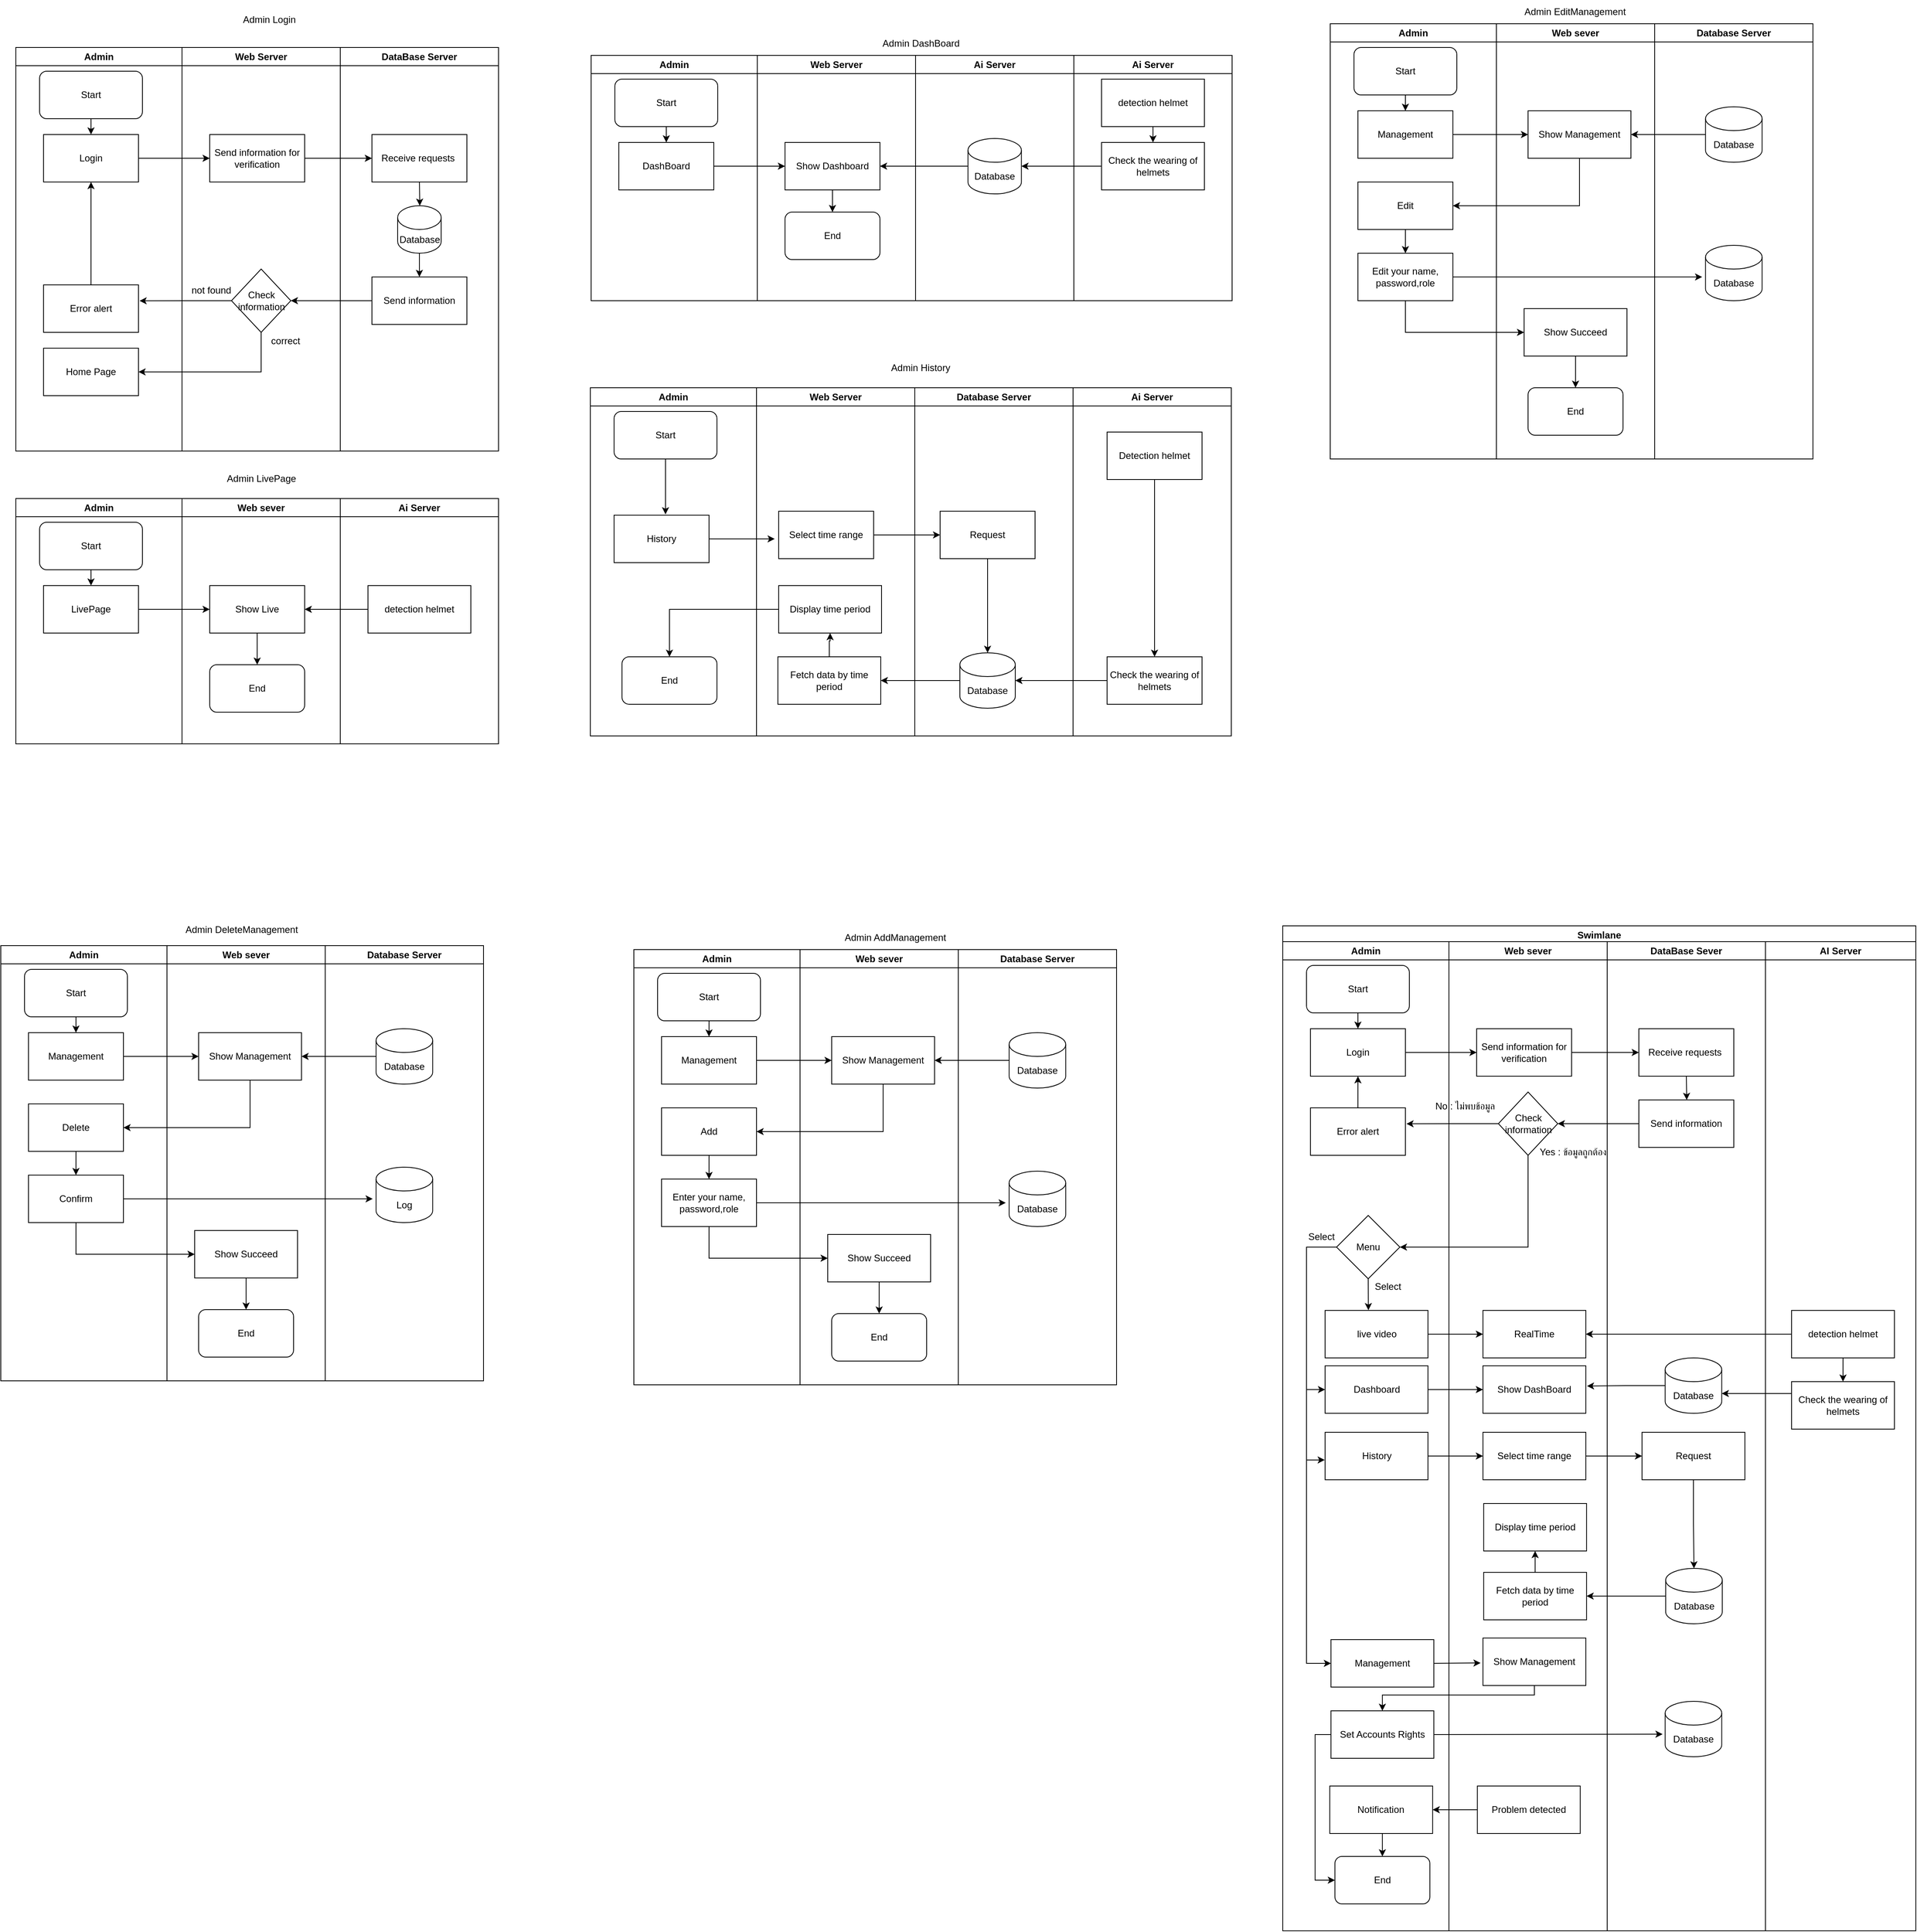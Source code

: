<mxfile>
    <diagram id="QIlo2VJ6th3J74Fr_3Rs" name="admin">
        <mxGraphModel dx="893" dy="469" grid="1" gridSize="10" guides="1" tooltips="1" connect="1" arrows="1" fold="1" page="1" pageScale="1" pageWidth="850" pageHeight="1100" math="0" shadow="0">
            <root>
                <mxCell id="0"/>
                <mxCell id="1" parent="0"/>
                <mxCell id="3" value="" style="swimlane;whiteSpace=wrap;html=1;" vertex="1" parent="1">
                    <mxGeometry x="109" y="110" width="610" height="510" as="geometry"/>
                </mxCell>
                <mxCell id="4" value="Admin" style="swimlane;whiteSpace=wrap;html=1;startSize=23;" vertex="1" parent="3">
                    <mxGeometry width="210" height="510" as="geometry"/>
                </mxCell>
                <mxCell id="5" style="edgeStyle=orthogonalEdgeStyle;rounded=0;orthogonalLoop=1;jettySize=auto;html=1;exitX=0.5;exitY=1;exitDx=0;exitDy=0;entryX=0.5;entryY=0;entryDx=0;entryDy=0;" edge="1" parent="4" source="6" target="7">
                    <mxGeometry relative="1" as="geometry"/>
                </mxCell>
                <mxCell id="6" value="Start" style="rounded=1;whiteSpace=wrap;html=1;" vertex="1" parent="4">
                    <mxGeometry x="30" y="30" width="130" height="60" as="geometry"/>
                </mxCell>
                <mxCell id="7" value="Login" style="rounded=0;whiteSpace=wrap;html=1;" vertex="1" parent="4">
                    <mxGeometry x="35" y="110" width="120" height="60" as="geometry"/>
                </mxCell>
                <mxCell id="8" style="edgeStyle=orthogonalEdgeStyle;rounded=0;orthogonalLoop=1;jettySize=auto;html=1;exitX=0.5;exitY=0;exitDx=0;exitDy=0;entryX=0.5;entryY=1;entryDx=0;entryDy=0;" edge="1" parent="4" source="9" target="7">
                    <mxGeometry relative="1" as="geometry"/>
                </mxCell>
                <mxCell id="9" value="Error alert" style="rounded=0;whiteSpace=wrap;html=1;" vertex="1" parent="4">
                    <mxGeometry x="35" y="300" width="120" height="60" as="geometry"/>
                </mxCell>
                <mxCell id="10" value="Home Page" style="rounded=0;whiteSpace=wrap;html=1;" vertex="1" parent="4">
                    <mxGeometry x="35" y="380" width="120" height="60" as="geometry"/>
                </mxCell>
                <mxCell id="11" value="Web Server" style="swimlane;whiteSpace=wrap;html=1;startSize=23;" vertex="1" parent="3">
                    <mxGeometry x="210" width="200" height="510" as="geometry"/>
                </mxCell>
                <mxCell id="12" value="Send information for verification" style="rounded=0;whiteSpace=wrap;html=1;" vertex="1" parent="11">
                    <mxGeometry x="35" y="110" width="120" height="60" as="geometry"/>
                </mxCell>
                <mxCell id="13" value="Check information" style="rhombus;whiteSpace=wrap;html=1;" vertex="1" parent="11">
                    <mxGeometry x="62.5" y="280" width="75" height="80" as="geometry"/>
                </mxCell>
                <mxCell id="14" value="&amp;nbsp;not found" style="text;html=1;align=center;verticalAlign=middle;whiteSpace=wrap;rounded=0;" vertex="1" parent="11">
                    <mxGeometry x="-24" y="292" width="119" height="30" as="geometry"/>
                </mxCell>
                <mxCell id="15" value="correct" style="text;html=1;align=center;verticalAlign=middle;whiteSpace=wrap;rounded=0;" vertex="1" parent="11">
                    <mxGeometry x="81" y="356" width="100" height="30" as="geometry"/>
                </mxCell>
                <mxCell id="16" value="DataBase Server" style="swimlane;whiteSpace=wrap;html=1;startSize=23;" vertex="1" parent="3">
                    <mxGeometry x="410" width="200" height="510" as="geometry"/>
                </mxCell>
                <mxCell id="17" style="edgeStyle=orthogonalEdgeStyle;rounded=0;orthogonalLoop=1;jettySize=auto;html=1;exitX=0.5;exitY=1;exitDx=0;exitDy=0;entryX=0.5;entryY=0;entryDx=0;entryDy=0;" edge="1" parent="16" source="18">
                    <mxGeometry relative="1" as="geometry">
                        <mxPoint x="100.5" y="200" as="targetPoint"/>
                    </mxGeometry>
                </mxCell>
                <mxCell id="18" value="Receive requests&amp;nbsp;" style="rounded=0;whiteSpace=wrap;html=1;" vertex="1" parent="16">
                    <mxGeometry x="40" y="110" width="120" height="60" as="geometry"/>
                </mxCell>
                <mxCell id="19" value="Send information" style="rounded=0;whiteSpace=wrap;html=1;" vertex="1" parent="16">
                    <mxGeometry x="40" y="290" width="120" height="60" as="geometry"/>
                </mxCell>
                <mxCell id="20" style="edgeStyle=orthogonalEdgeStyle;rounded=0;orthogonalLoop=1;jettySize=auto;html=1;exitX=0.5;exitY=1;exitDx=0;exitDy=0;exitPerimeter=0;entryX=0.5;entryY=0;entryDx=0;entryDy=0;" edge="1" parent="16" source="21" target="19">
                    <mxGeometry relative="1" as="geometry"/>
                </mxCell>
                <mxCell id="21" value="Database" style="shape=cylinder3;whiteSpace=wrap;html=1;boundedLbl=1;backgroundOutline=1;size=15;" vertex="1" parent="16">
                    <mxGeometry x="72.5" y="200" width="55" height="60" as="geometry"/>
                </mxCell>
                <mxCell id="22" style="edgeStyle=orthogonalEdgeStyle;rounded=0;orthogonalLoop=1;jettySize=auto;html=1;exitX=1;exitY=0.5;exitDx=0;exitDy=0;entryX=0;entryY=0.5;entryDx=0;entryDy=0;" edge="1" parent="3" source="7" target="12">
                    <mxGeometry relative="1" as="geometry">
                        <mxPoint x="241" y="159.857" as="targetPoint"/>
                    </mxGeometry>
                </mxCell>
                <mxCell id="23" style="edgeStyle=orthogonalEdgeStyle;rounded=0;orthogonalLoop=1;jettySize=auto;html=1;exitX=1;exitY=0.5;exitDx=0;exitDy=0;entryX=0;entryY=0.5;entryDx=0;entryDy=0;" edge="1" parent="3" source="12" target="18">
                    <mxGeometry relative="1" as="geometry"/>
                </mxCell>
                <mxCell id="24" style="edgeStyle=orthogonalEdgeStyle;rounded=0;orthogonalLoop=1;jettySize=auto;html=1;exitX=0;exitY=0.5;exitDx=0;exitDy=0;entryX=1.011;entryY=0.336;entryDx=0;entryDy=0;entryPerimeter=0;" edge="1" parent="3" source="13" target="9">
                    <mxGeometry relative="1" as="geometry"/>
                </mxCell>
                <mxCell id="25" style="edgeStyle=orthogonalEdgeStyle;rounded=0;orthogonalLoop=1;jettySize=auto;html=1;exitX=0.5;exitY=1;exitDx=0;exitDy=0;entryX=1;entryY=0.5;entryDx=0;entryDy=0;" edge="1" parent="3" source="13" target="10">
                    <mxGeometry relative="1" as="geometry"/>
                </mxCell>
                <mxCell id="26" style="edgeStyle=orthogonalEdgeStyle;rounded=0;orthogonalLoop=1;jettySize=auto;html=1;exitX=0;exitY=0.5;exitDx=0;exitDy=0;entryX=1;entryY=0.5;entryDx=0;entryDy=0;" edge="1" parent="3" source="19" target="13">
                    <mxGeometry relative="1" as="geometry"/>
                </mxCell>
                <mxCell id="27" value="" style="swimlane;whiteSpace=wrap;html=1;" vertex="1" parent="1">
                    <mxGeometry x="109" y="680" width="610" height="310" as="geometry"/>
                </mxCell>
                <mxCell id="28" value="Admin" style="swimlane;whiteSpace=wrap;html=1;startSize=23;" vertex="1" parent="27">
                    <mxGeometry width="210" height="310" as="geometry"/>
                </mxCell>
                <mxCell id="29" style="edgeStyle=orthogonalEdgeStyle;rounded=0;orthogonalLoop=1;jettySize=auto;html=1;exitX=0.5;exitY=1;exitDx=0;exitDy=0;entryX=0.5;entryY=0;entryDx=0;entryDy=0;" edge="1" parent="28" source="30" target="31">
                    <mxGeometry relative="1" as="geometry"/>
                </mxCell>
                <mxCell id="30" value="Start" style="rounded=1;whiteSpace=wrap;html=1;" vertex="1" parent="28">
                    <mxGeometry x="30" y="30" width="130" height="60" as="geometry"/>
                </mxCell>
                <mxCell id="31" value="LivePage" style="rounded=0;whiteSpace=wrap;html=1;" vertex="1" parent="28">
                    <mxGeometry x="35" y="110" width="120" height="60" as="geometry"/>
                </mxCell>
                <mxCell id="32" value="Web sever" style="swimlane;whiteSpace=wrap;html=1;startSize=23;" vertex="1" parent="27">
                    <mxGeometry x="210" width="200" height="310" as="geometry"/>
                </mxCell>
                <mxCell id="33" style="edgeStyle=orthogonalEdgeStyle;rounded=0;orthogonalLoop=1;jettySize=auto;html=1;exitX=0.5;exitY=1;exitDx=0;exitDy=0;entryX=0.5;entryY=0;entryDx=0;entryDy=0;" edge="1" parent="32" source="34" target="35">
                    <mxGeometry relative="1" as="geometry"/>
                </mxCell>
                <mxCell id="34" value="Show Live" style="rounded=0;whiteSpace=wrap;html=1;" vertex="1" parent="32">
                    <mxGeometry x="35" y="110" width="120" height="60" as="geometry"/>
                </mxCell>
                <mxCell id="35" value="End" style="rounded=1;whiteSpace=wrap;html=1;" vertex="1" parent="32">
                    <mxGeometry x="35" y="210" width="120" height="60" as="geometry"/>
                </mxCell>
                <mxCell id="36" value="Ai Server" style="swimlane;whiteSpace=wrap;html=1;startSize=23;" vertex="1" parent="27">
                    <mxGeometry x="410" width="200" height="310" as="geometry"/>
                </mxCell>
                <mxCell id="37" value="detection helmet" style="rounded=0;whiteSpace=wrap;html=1;" vertex="1" parent="36">
                    <mxGeometry x="35" y="110" width="130" height="60" as="geometry"/>
                </mxCell>
                <mxCell id="38" style="edgeStyle=orthogonalEdgeStyle;rounded=0;orthogonalLoop=1;jettySize=auto;html=1;exitX=0;exitY=0.5;exitDx=0;exitDy=0;entryX=1;entryY=0.5;entryDx=0;entryDy=0;" edge="1" parent="27" source="37" target="34">
                    <mxGeometry relative="1" as="geometry"/>
                </mxCell>
                <mxCell id="39" style="edgeStyle=orthogonalEdgeStyle;rounded=0;orthogonalLoop=1;jettySize=auto;html=1;exitX=1;exitY=0.5;exitDx=0;exitDy=0;entryX=0;entryY=0.5;entryDx=0;entryDy=0;" edge="1" parent="27" source="31" target="34">
                    <mxGeometry relative="1" as="geometry"/>
                </mxCell>
                <mxCell id="40" value="" style="swimlane;whiteSpace=wrap;html=1;" vertex="1" parent="1">
                    <mxGeometry x="836" y="120" width="610" height="310" as="geometry"/>
                </mxCell>
                <mxCell id="41" value="Admin" style="swimlane;whiteSpace=wrap;html=1;startSize=23;" vertex="1" parent="40">
                    <mxGeometry width="210" height="310" as="geometry"/>
                </mxCell>
                <mxCell id="42" style="edgeStyle=orthogonalEdgeStyle;rounded=0;orthogonalLoop=1;jettySize=auto;html=1;exitX=0.5;exitY=1;exitDx=0;exitDy=0;entryX=0.5;entryY=0;entryDx=0;entryDy=0;" edge="1" parent="41" source="43" target="44">
                    <mxGeometry relative="1" as="geometry"/>
                </mxCell>
                <mxCell id="43" value="Start" style="rounded=1;whiteSpace=wrap;html=1;" vertex="1" parent="41">
                    <mxGeometry x="30" y="30" width="130" height="60" as="geometry"/>
                </mxCell>
                <mxCell id="44" value="DashBoard" style="rounded=0;whiteSpace=wrap;html=1;" vertex="1" parent="41">
                    <mxGeometry x="35" y="110" width="120" height="60" as="geometry"/>
                </mxCell>
                <mxCell id="45" value="Web Server" style="swimlane;whiteSpace=wrap;html=1;startSize=23;" vertex="1" parent="40">
                    <mxGeometry x="210" width="200" height="310" as="geometry"/>
                </mxCell>
                <mxCell id="46" value="" style="edgeStyle=orthogonalEdgeStyle;rounded=0;orthogonalLoop=1;jettySize=auto;html=1;" edge="1" parent="45" source="47" target="48">
                    <mxGeometry relative="1" as="geometry"/>
                </mxCell>
                <mxCell id="47" value="Show Dashboard" style="rounded=0;whiteSpace=wrap;html=1;" vertex="1" parent="45">
                    <mxGeometry x="35" y="110" width="120" height="60" as="geometry"/>
                </mxCell>
                <mxCell id="48" value="End" style="rounded=1;whiteSpace=wrap;html=1;" vertex="1" parent="45">
                    <mxGeometry x="35" y="198" width="120" height="60" as="geometry"/>
                </mxCell>
                <mxCell id="49" value="Ai Server" style="swimlane;whiteSpace=wrap;html=1;startSize=23;" vertex="1" parent="40">
                    <mxGeometry x="410" width="200" height="310" as="geometry"/>
                </mxCell>
                <mxCell id="50" value="Database" style="shape=cylinder3;whiteSpace=wrap;html=1;boundedLbl=1;backgroundOutline=1;size=15;" vertex="1" parent="49">
                    <mxGeometry x="66.25" y="105" width="67.5" height="70" as="geometry"/>
                </mxCell>
                <mxCell id="51" style="edgeStyle=orthogonalEdgeStyle;rounded=0;orthogonalLoop=1;jettySize=auto;html=1;exitX=1;exitY=0.5;exitDx=0;exitDy=0;entryX=0;entryY=0.5;entryDx=0;entryDy=0;" edge="1" parent="40" source="44" target="47">
                    <mxGeometry relative="1" as="geometry"/>
                </mxCell>
                <mxCell id="52" style="edgeStyle=orthogonalEdgeStyle;rounded=0;orthogonalLoop=1;jettySize=auto;html=1;exitX=0;exitY=0.5;exitDx=0;exitDy=0;exitPerimeter=0;" edge="1" parent="40" source="50" target="47">
                    <mxGeometry relative="1" as="geometry"/>
                </mxCell>
                <mxCell id="53" value="Ai Server" style="swimlane;whiteSpace=wrap;html=1;startSize=23;" vertex="1" parent="1">
                    <mxGeometry x="1446" y="120" width="200" height="310" as="geometry"/>
                </mxCell>
                <mxCell id="54" style="edgeStyle=orthogonalEdgeStyle;rounded=0;orthogonalLoop=1;jettySize=auto;html=1;exitX=0.5;exitY=1;exitDx=0;exitDy=0;entryX=0.5;entryY=0;entryDx=0;entryDy=0;" edge="1" parent="53" source="55" target="56">
                    <mxGeometry relative="1" as="geometry"/>
                </mxCell>
                <mxCell id="55" value="detection helmet" style="rounded=0;whiteSpace=wrap;html=1;" vertex="1" parent="53">
                    <mxGeometry x="35" y="30" width="130" height="60" as="geometry"/>
                </mxCell>
                <mxCell id="56" value="Check the wearing of helmets" style="rounded=0;whiteSpace=wrap;html=1;" vertex="1" parent="53">
                    <mxGeometry x="35" y="110" width="130" height="60" as="geometry"/>
                </mxCell>
                <mxCell id="57" style="edgeStyle=orthogonalEdgeStyle;rounded=0;orthogonalLoop=1;jettySize=auto;html=1;exitX=0;exitY=0.5;exitDx=0;exitDy=0;entryX=1;entryY=0.5;entryDx=0;entryDy=0;entryPerimeter=0;" edge="1" parent="1" source="56" target="50">
                    <mxGeometry relative="1" as="geometry"/>
                </mxCell>
                <mxCell id="58" value="" style="swimlane;whiteSpace=wrap;html=1;" vertex="1" parent="1">
                    <mxGeometry x="835" y="540" width="610" height="440" as="geometry"/>
                </mxCell>
                <mxCell id="59" value="Admin" style="swimlane;whiteSpace=wrap;html=1;startSize=23;" vertex="1" parent="58">
                    <mxGeometry width="210" height="440" as="geometry"/>
                </mxCell>
                <mxCell id="60" style="edgeStyle=orthogonalEdgeStyle;rounded=0;orthogonalLoop=1;jettySize=auto;html=1;exitX=0.5;exitY=1;exitDx=0;exitDy=0;" edge="1" parent="59" source="61">
                    <mxGeometry relative="1" as="geometry">
                        <mxPoint x="95" y="160.0" as="targetPoint"/>
                    </mxGeometry>
                </mxCell>
                <mxCell id="61" value="Start" style="rounded=1;whiteSpace=wrap;html=1;" vertex="1" parent="59">
                    <mxGeometry x="30" y="30" width="130" height="60" as="geometry"/>
                </mxCell>
                <mxCell id="62" style="edgeStyle=orthogonalEdgeStyle;rounded=0;orthogonalLoop=1;jettySize=auto;html=1;exitX=1;exitY=0.5;exitDx=0;exitDy=0;" edge="1" parent="59" source="63">
                    <mxGeometry relative="1" as="geometry">
                        <mxPoint x="233" y="191" as="targetPoint"/>
                    </mxGeometry>
                </mxCell>
                <mxCell id="63" value="History" style="rounded=0;whiteSpace=wrap;html=1;" vertex="1" parent="59">
                    <mxGeometry x="30" y="161" width="120" height="60" as="geometry"/>
                </mxCell>
                <mxCell id="64" value="End" style="rounded=1;whiteSpace=wrap;html=1;" vertex="1" parent="59">
                    <mxGeometry x="40" y="340" width="120" height="60" as="geometry"/>
                </mxCell>
                <mxCell id="65" value="Web Server" style="swimlane;whiteSpace=wrap;html=1;startSize=23;" vertex="1" parent="58">
                    <mxGeometry x="210" width="200" height="440" as="geometry"/>
                </mxCell>
                <mxCell id="66" value="Select time range" style="rounded=0;whiteSpace=wrap;html=1;" vertex="1" parent="65">
                    <mxGeometry x="28" y="156" width="120" height="60" as="geometry"/>
                </mxCell>
                <mxCell id="67" value="" style="edgeStyle=orthogonalEdgeStyle;rounded=0;orthogonalLoop=1;jettySize=auto;html=1;" edge="1" parent="65" source="68" target="69">
                    <mxGeometry relative="1" as="geometry"/>
                </mxCell>
                <mxCell id="68" value="Fetch data by time&lt;div&gt;period&lt;/div&gt;" style="rounded=0;whiteSpace=wrap;html=1;" vertex="1" parent="65">
                    <mxGeometry x="27" y="340" width="130" height="60" as="geometry"/>
                </mxCell>
                <mxCell id="69" value="Display time period" style="rounded=0;whiteSpace=wrap;html=1;" vertex="1" parent="65">
                    <mxGeometry x="28" y="250" width="130" height="60" as="geometry"/>
                </mxCell>
                <mxCell id="70" value="Database Server" style="swimlane;whiteSpace=wrap;html=1;startSize=23;" vertex="1" parent="58">
                    <mxGeometry x="410" width="200" height="440" as="geometry"/>
                </mxCell>
                <mxCell id="71" value="Database" style="shape=cylinder3;whiteSpace=wrap;html=1;boundedLbl=1;backgroundOutline=1;size=15;" vertex="1" parent="70">
                    <mxGeometry x="57" y="335" width="70" height="70" as="geometry"/>
                </mxCell>
                <mxCell id="72" value="Request" style="rounded=0;whiteSpace=wrap;html=1;" vertex="1" parent="70">
                    <mxGeometry x="32" y="156" width="120" height="60" as="geometry"/>
                </mxCell>
                <mxCell id="73" style="edgeStyle=orthogonalEdgeStyle;rounded=0;orthogonalLoop=1;jettySize=auto;html=1;exitX=0.5;exitY=1;exitDx=0;exitDy=0;entryX=0.5;entryY=0;entryDx=0;entryDy=0;entryPerimeter=0;" edge="1" parent="70" source="72" target="71">
                    <mxGeometry relative="1" as="geometry"/>
                </mxCell>
                <mxCell id="74" value="" style="edgeStyle=orthogonalEdgeStyle;rounded=0;orthogonalLoop=1;jettySize=auto;html=1;" edge="1" parent="58" source="66" target="72">
                    <mxGeometry relative="1" as="geometry"/>
                </mxCell>
                <mxCell id="75" value="" style="edgeStyle=orthogonalEdgeStyle;rounded=0;orthogonalLoop=1;jettySize=auto;html=1;" edge="1" parent="58" source="71" target="68">
                    <mxGeometry relative="1" as="geometry"/>
                </mxCell>
                <mxCell id="76" style="edgeStyle=orthogonalEdgeStyle;rounded=0;orthogonalLoop=1;jettySize=auto;html=1;exitX=0;exitY=0.5;exitDx=0;exitDy=0;entryX=0.5;entryY=0;entryDx=0;entryDy=0;" edge="1" parent="58" source="69" target="64">
                    <mxGeometry relative="1" as="geometry"/>
                </mxCell>
                <mxCell id="77" value="Ai Server" style="swimlane;whiteSpace=wrap;html=1;startSize=23;" vertex="1" parent="1">
                    <mxGeometry x="1445" y="540" width="200" height="440" as="geometry"/>
                </mxCell>
                <mxCell id="78" style="edgeStyle=orthogonalEdgeStyle;rounded=0;orthogonalLoop=1;jettySize=auto;html=1;exitX=0.5;exitY=1;exitDx=0;exitDy=0;entryX=0.5;entryY=0;entryDx=0;entryDy=0;" edge="1" parent="77" source="79" target="80">
                    <mxGeometry relative="1" as="geometry"/>
                </mxCell>
                <mxCell id="79" value="Detection helmet" style="rounded=0;whiteSpace=wrap;html=1;" vertex="1" parent="77">
                    <mxGeometry x="43" y="56" width="120" height="60" as="geometry"/>
                </mxCell>
                <mxCell id="80" value="Check the wearing of&lt;div&gt;helmets&lt;/div&gt;" style="rounded=0;whiteSpace=wrap;html=1;" vertex="1" parent="77">
                    <mxGeometry x="43" y="340" width="120" height="60" as="geometry"/>
                </mxCell>
                <mxCell id="81" style="edgeStyle=orthogonalEdgeStyle;rounded=0;orthogonalLoop=1;jettySize=auto;html=1;exitX=0;exitY=0.5;exitDx=0;exitDy=0;entryX=1;entryY=0.5;entryDx=0;entryDy=0;entryPerimeter=0;" edge="1" parent="1" source="80" target="71">
                    <mxGeometry relative="1" as="geometry">
                        <mxPoint x="1388" y="720.833" as="targetPoint"/>
                    </mxGeometry>
                </mxCell>
                <mxCell id="82" value="" style="swimlane;whiteSpace=wrap;html=1;" vertex="1" parent="1">
                    <mxGeometry x="890" y="1250" width="610" height="550" as="geometry"/>
                </mxCell>
                <mxCell id="83" value="Admin" style="swimlane;whiteSpace=wrap;html=1;startSize=23;" vertex="1" parent="82">
                    <mxGeometry width="210" height="550" as="geometry"/>
                </mxCell>
                <mxCell id="84" style="edgeStyle=orthogonalEdgeStyle;rounded=0;orthogonalLoop=1;jettySize=auto;html=1;exitX=0.5;exitY=1;exitDx=0;exitDy=0;entryX=0.5;entryY=0;entryDx=0;entryDy=0;" edge="1" parent="83" source="85" target="86">
                    <mxGeometry relative="1" as="geometry"/>
                </mxCell>
                <mxCell id="85" value="Start" style="rounded=1;whiteSpace=wrap;html=1;" vertex="1" parent="83">
                    <mxGeometry x="30" y="30" width="130" height="60" as="geometry"/>
                </mxCell>
                <mxCell id="86" value="Management" style="rounded=0;whiteSpace=wrap;html=1;" vertex="1" parent="83">
                    <mxGeometry x="35" y="110" width="120" height="60" as="geometry"/>
                </mxCell>
                <mxCell id="87" value="" style="edgeStyle=orthogonalEdgeStyle;rounded=0;orthogonalLoop=1;jettySize=auto;html=1;" edge="1" parent="83" source="88" target="90">
                    <mxGeometry relative="1" as="geometry"/>
                </mxCell>
                <mxCell id="88" value="Add" style="rounded=0;whiteSpace=wrap;html=1;" vertex="1" parent="83">
                    <mxGeometry x="35" y="200" width="120" height="60" as="geometry"/>
                </mxCell>
                <mxCell id="89" style="edgeStyle=orthogonalEdgeStyle;rounded=0;orthogonalLoop=1;jettySize=auto;html=1;exitX=1;exitY=0.5;exitDx=0;exitDy=0;" edge="1" parent="83" source="90">
                    <mxGeometry relative="1" as="geometry">
                        <mxPoint x="470" y="320" as="targetPoint"/>
                    </mxGeometry>
                </mxCell>
                <mxCell id="90" value="Enter your name,&lt;div&gt;password,role&lt;/div&gt;" style="rounded=0;whiteSpace=wrap;html=1;" vertex="1" parent="83">
                    <mxGeometry x="35" y="290" width="120" height="60" as="geometry"/>
                </mxCell>
                <mxCell id="91" value="Web sever" style="swimlane;whiteSpace=wrap;html=1;startSize=23;" vertex="1" parent="82">
                    <mxGeometry x="210" width="200" height="550" as="geometry"/>
                </mxCell>
                <mxCell id="92" value="Show Management" style="rounded=0;whiteSpace=wrap;html=1;" vertex="1" parent="91">
                    <mxGeometry x="40" y="110" width="130" height="60" as="geometry"/>
                </mxCell>
                <mxCell id="93" value="" style="edgeStyle=orthogonalEdgeStyle;rounded=0;orthogonalLoop=1;jettySize=auto;html=1;" edge="1" parent="91" source="94" target="95">
                    <mxGeometry relative="1" as="geometry"/>
                </mxCell>
                <mxCell id="94" value="Show Succeed" style="rounded=0;whiteSpace=wrap;html=1;" vertex="1" parent="91">
                    <mxGeometry x="35" y="360" width="130" height="60" as="geometry"/>
                </mxCell>
                <mxCell id="95" value="End" style="rounded=1;whiteSpace=wrap;html=1;" vertex="1" parent="91">
                    <mxGeometry x="40" y="460" width="120" height="60" as="geometry"/>
                </mxCell>
                <mxCell id="96" value="Database Server" style="swimlane;whiteSpace=wrap;html=1;startSize=23;" vertex="1" parent="82">
                    <mxGeometry x="410" width="200" height="550" as="geometry"/>
                </mxCell>
                <mxCell id="97" value="Database" style="shape=cylinder3;whiteSpace=wrap;html=1;boundedLbl=1;backgroundOutline=1;size=15;" vertex="1" parent="96">
                    <mxGeometry x="64.25" y="280" width="71.5" height="70" as="geometry"/>
                </mxCell>
                <mxCell id="98" value="Database" style="shape=cylinder3;whiteSpace=wrap;html=1;boundedLbl=1;backgroundOutline=1;size=15;" vertex="1" parent="96">
                    <mxGeometry x="64.25" y="105" width="71.5" height="70" as="geometry"/>
                </mxCell>
                <mxCell id="99" style="edgeStyle=orthogonalEdgeStyle;rounded=0;orthogonalLoop=1;jettySize=auto;html=1;exitX=1;exitY=0.5;exitDx=0;exitDy=0;entryX=0;entryY=0.5;entryDx=0;entryDy=0;" edge="1" parent="82" source="86" target="92">
                    <mxGeometry relative="1" as="geometry"/>
                </mxCell>
                <mxCell id="100" style="edgeStyle=orthogonalEdgeStyle;rounded=0;orthogonalLoop=1;jettySize=auto;html=1;exitX=0.5;exitY=1;exitDx=0;exitDy=0;entryX=1;entryY=0.5;entryDx=0;entryDy=0;" edge="1" parent="82" source="92" target="88">
                    <mxGeometry relative="1" as="geometry"/>
                </mxCell>
                <mxCell id="101" style="edgeStyle=orthogonalEdgeStyle;rounded=0;orthogonalLoop=1;jettySize=auto;html=1;exitX=0.5;exitY=1;exitDx=0;exitDy=0;entryX=0;entryY=0.5;entryDx=0;entryDy=0;" edge="1" parent="82" source="90" target="94">
                    <mxGeometry relative="1" as="geometry"/>
                </mxCell>
                <mxCell id="102" value="" style="edgeStyle=orthogonalEdgeStyle;rounded=0;orthogonalLoop=1;jettySize=auto;html=1;" edge="1" parent="82" source="98" target="92">
                    <mxGeometry relative="1" as="geometry"/>
                </mxCell>
                <mxCell id="103" value="" style="swimlane;whiteSpace=wrap;html=1;" vertex="1" parent="1">
                    <mxGeometry x="1770" y="80" width="610" height="550" as="geometry"/>
                </mxCell>
                <mxCell id="104" value="Admin" style="swimlane;whiteSpace=wrap;html=1;startSize=23;" vertex="1" parent="103">
                    <mxGeometry width="210" height="550" as="geometry"/>
                </mxCell>
                <mxCell id="105" style="edgeStyle=orthogonalEdgeStyle;rounded=0;orthogonalLoop=1;jettySize=auto;html=1;exitX=0.5;exitY=1;exitDx=0;exitDy=0;entryX=0.5;entryY=0;entryDx=0;entryDy=0;" edge="1" parent="104" source="106" target="107">
                    <mxGeometry relative="1" as="geometry"/>
                </mxCell>
                <mxCell id="106" value="Start" style="rounded=1;whiteSpace=wrap;html=1;" vertex="1" parent="104">
                    <mxGeometry x="30" y="30" width="130" height="60" as="geometry"/>
                </mxCell>
                <mxCell id="107" value="Management" style="rounded=0;whiteSpace=wrap;html=1;" vertex="1" parent="104">
                    <mxGeometry x="35" y="110" width="120" height="60" as="geometry"/>
                </mxCell>
                <mxCell id="108" value="" style="edgeStyle=orthogonalEdgeStyle;rounded=0;orthogonalLoop=1;jettySize=auto;html=1;" edge="1" parent="104" source="109" target="111">
                    <mxGeometry relative="1" as="geometry"/>
                </mxCell>
                <mxCell id="109" value="Edit" style="rounded=0;whiteSpace=wrap;html=1;" vertex="1" parent="104">
                    <mxGeometry x="35" y="200" width="120" height="60" as="geometry"/>
                </mxCell>
                <mxCell id="110" style="edgeStyle=orthogonalEdgeStyle;rounded=0;orthogonalLoop=1;jettySize=auto;html=1;exitX=1;exitY=0.5;exitDx=0;exitDy=0;" edge="1" parent="104" source="111">
                    <mxGeometry relative="1" as="geometry">
                        <mxPoint x="470" y="320" as="targetPoint"/>
                    </mxGeometry>
                </mxCell>
                <mxCell id="111" value="Edit your name,&lt;div&gt;password,role&lt;/div&gt;" style="rounded=0;whiteSpace=wrap;html=1;" vertex="1" parent="104">
                    <mxGeometry x="35" y="290" width="120" height="60" as="geometry"/>
                </mxCell>
                <mxCell id="112" value="Web sever" style="swimlane;whiteSpace=wrap;html=1;startSize=23;" vertex="1" parent="103">
                    <mxGeometry x="210" width="200" height="550" as="geometry"/>
                </mxCell>
                <mxCell id="113" value="Show Management" style="rounded=0;whiteSpace=wrap;html=1;" vertex="1" parent="112">
                    <mxGeometry x="40" y="110" width="130" height="60" as="geometry"/>
                </mxCell>
                <mxCell id="114" value="" style="edgeStyle=orthogonalEdgeStyle;rounded=0;orthogonalLoop=1;jettySize=auto;html=1;" edge="1" parent="112" source="115" target="116">
                    <mxGeometry relative="1" as="geometry"/>
                </mxCell>
                <mxCell id="115" value="Show Succeed" style="rounded=0;whiteSpace=wrap;html=1;" vertex="1" parent="112">
                    <mxGeometry x="35" y="360" width="130" height="60" as="geometry"/>
                </mxCell>
                <mxCell id="116" value="End" style="rounded=1;whiteSpace=wrap;html=1;" vertex="1" parent="112">
                    <mxGeometry x="40" y="460" width="120" height="60" as="geometry"/>
                </mxCell>
                <mxCell id="117" value="Database Server" style="swimlane;whiteSpace=wrap;html=1;startSize=23;" vertex="1" parent="103">
                    <mxGeometry x="410" width="200" height="550" as="geometry"/>
                </mxCell>
                <mxCell id="118" value="Database" style="shape=cylinder3;whiteSpace=wrap;html=1;boundedLbl=1;backgroundOutline=1;size=15;" vertex="1" parent="117">
                    <mxGeometry x="64.25" y="280" width="71.5" height="70" as="geometry"/>
                </mxCell>
                <mxCell id="119" value="Database" style="shape=cylinder3;whiteSpace=wrap;html=1;boundedLbl=1;backgroundOutline=1;size=15;" vertex="1" parent="117">
                    <mxGeometry x="64.25" y="105" width="71.5" height="70" as="geometry"/>
                </mxCell>
                <mxCell id="120" style="edgeStyle=orthogonalEdgeStyle;rounded=0;orthogonalLoop=1;jettySize=auto;html=1;exitX=1;exitY=0.5;exitDx=0;exitDy=0;entryX=0;entryY=0.5;entryDx=0;entryDy=0;" edge="1" parent="103" source="107" target="113">
                    <mxGeometry relative="1" as="geometry"/>
                </mxCell>
                <mxCell id="121" style="edgeStyle=orthogonalEdgeStyle;rounded=0;orthogonalLoop=1;jettySize=auto;html=1;exitX=0.5;exitY=1;exitDx=0;exitDy=0;entryX=1;entryY=0.5;entryDx=0;entryDy=0;" edge="1" parent="103" source="113" target="109">
                    <mxGeometry relative="1" as="geometry"/>
                </mxCell>
                <mxCell id="122" style="edgeStyle=orthogonalEdgeStyle;rounded=0;orthogonalLoop=1;jettySize=auto;html=1;exitX=0.5;exitY=1;exitDx=0;exitDy=0;entryX=0;entryY=0.5;entryDx=0;entryDy=0;" edge="1" parent="103" source="111" target="115">
                    <mxGeometry relative="1" as="geometry"/>
                </mxCell>
                <mxCell id="123" value="" style="edgeStyle=orthogonalEdgeStyle;rounded=0;orthogonalLoop=1;jettySize=auto;html=1;" edge="1" parent="103" source="119" target="113">
                    <mxGeometry relative="1" as="geometry"/>
                </mxCell>
                <mxCell id="124" value="" style="swimlane;whiteSpace=wrap;html=1;" vertex="1" parent="1">
                    <mxGeometry x="90" y="1245" width="610" height="550" as="geometry"/>
                </mxCell>
                <mxCell id="125" value="Admin" style="swimlane;whiteSpace=wrap;html=1;startSize=23;" vertex="1" parent="124">
                    <mxGeometry width="210" height="550" as="geometry"/>
                </mxCell>
                <mxCell id="126" style="edgeStyle=orthogonalEdgeStyle;rounded=0;orthogonalLoop=1;jettySize=auto;html=1;exitX=0.5;exitY=1;exitDx=0;exitDy=0;entryX=0.5;entryY=0;entryDx=0;entryDy=0;" edge="1" parent="125" source="127" target="128">
                    <mxGeometry relative="1" as="geometry"/>
                </mxCell>
                <mxCell id="127" value="Start" style="rounded=1;whiteSpace=wrap;html=1;" vertex="1" parent="125">
                    <mxGeometry x="30" y="30" width="130" height="60" as="geometry"/>
                </mxCell>
                <mxCell id="128" value="Management" style="rounded=0;whiteSpace=wrap;html=1;" vertex="1" parent="125">
                    <mxGeometry x="35" y="110" width="120" height="60" as="geometry"/>
                </mxCell>
                <mxCell id="129" value="" style="edgeStyle=orthogonalEdgeStyle;rounded=0;orthogonalLoop=1;jettySize=auto;html=1;" edge="1" parent="125" source="130" target="132">
                    <mxGeometry relative="1" as="geometry"/>
                </mxCell>
                <mxCell id="130" value="Delete" style="rounded=0;whiteSpace=wrap;html=1;" vertex="1" parent="125">
                    <mxGeometry x="35" y="200" width="120" height="60" as="geometry"/>
                </mxCell>
                <mxCell id="131" style="edgeStyle=orthogonalEdgeStyle;rounded=0;orthogonalLoop=1;jettySize=auto;html=1;exitX=1;exitY=0.5;exitDx=0;exitDy=0;" edge="1" parent="125" source="132">
                    <mxGeometry relative="1" as="geometry">
                        <mxPoint x="470" y="320" as="targetPoint"/>
                    </mxGeometry>
                </mxCell>
                <mxCell id="132" value="Confirm" style="rounded=0;whiteSpace=wrap;html=1;" vertex="1" parent="125">
                    <mxGeometry x="35" y="290" width="120" height="60" as="geometry"/>
                </mxCell>
                <mxCell id="133" value="Web sever" style="swimlane;whiteSpace=wrap;html=1;startSize=23;" vertex="1" parent="124">
                    <mxGeometry x="210" width="200" height="550" as="geometry"/>
                </mxCell>
                <mxCell id="134" value="Show Management" style="rounded=0;whiteSpace=wrap;html=1;" vertex="1" parent="133">
                    <mxGeometry x="40" y="110" width="130" height="60" as="geometry"/>
                </mxCell>
                <mxCell id="135" value="" style="edgeStyle=orthogonalEdgeStyle;rounded=0;orthogonalLoop=1;jettySize=auto;html=1;" edge="1" parent="133" source="136" target="137">
                    <mxGeometry relative="1" as="geometry"/>
                </mxCell>
                <mxCell id="136" value="Show Succeed" style="rounded=0;whiteSpace=wrap;html=1;" vertex="1" parent="133">
                    <mxGeometry x="35" y="360" width="130" height="60" as="geometry"/>
                </mxCell>
                <mxCell id="137" value="End" style="rounded=1;whiteSpace=wrap;html=1;" vertex="1" parent="133">
                    <mxGeometry x="40" y="460" width="120" height="60" as="geometry"/>
                </mxCell>
                <mxCell id="138" value="Database Server" style="swimlane;whiteSpace=wrap;html=1;startSize=23;" vertex="1" parent="124">
                    <mxGeometry x="410" width="200" height="550" as="geometry"/>
                </mxCell>
                <mxCell id="139" value="Log" style="shape=cylinder3;whiteSpace=wrap;html=1;boundedLbl=1;backgroundOutline=1;size=15;" vertex="1" parent="138">
                    <mxGeometry x="64.25" y="280" width="71.5" height="70" as="geometry"/>
                </mxCell>
                <mxCell id="140" value="Database" style="shape=cylinder3;whiteSpace=wrap;html=1;boundedLbl=1;backgroundOutline=1;size=15;" vertex="1" parent="138">
                    <mxGeometry x="64.25" y="105" width="71.5" height="70" as="geometry"/>
                </mxCell>
                <mxCell id="141" style="edgeStyle=orthogonalEdgeStyle;rounded=0;orthogonalLoop=1;jettySize=auto;html=1;exitX=1;exitY=0.5;exitDx=0;exitDy=0;entryX=0;entryY=0.5;entryDx=0;entryDy=0;" edge="1" parent="124" source="128" target="134">
                    <mxGeometry relative="1" as="geometry"/>
                </mxCell>
                <mxCell id="142" style="edgeStyle=orthogonalEdgeStyle;rounded=0;orthogonalLoop=1;jettySize=auto;html=1;exitX=0.5;exitY=1;exitDx=0;exitDy=0;entryX=1;entryY=0.5;entryDx=0;entryDy=0;" edge="1" parent="124" source="134" target="130">
                    <mxGeometry relative="1" as="geometry"/>
                </mxCell>
                <mxCell id="143" style="edgeStyle=orthogonalEdgeStyle;rounded=0;orthogonalLoop=1;jettySize=auto;html=1;exitX=0.5;exitY=1;exitDx=0;exitDy=0;entryX=0;entryY=0.5;entryDx=0;entryDy=0;" edge="1" parent="124" source="132" target="136">
                    <mxGeometry relative="1" as="geometry"/>
                </mxCell>
                <mxCell id="144" style="edgeStyle=orthogonalEdgeStyle;rounded=0;orthogonalLoop=1;jettySize=auto;html=1;exitX=0;exitY=0.5;exitDx=0;exitDy=0;exitPerimeter=0;" edge="1" parent="124" source="140" target="134">
                    <mxGeometry relative="1" as="geometry"/>
                </mxCell>
                <mxCell id="145" value="Admin Login" style="text;html=1;align=center;verticalAlign=middle;whiteSpace=wrap;rounded=0;" vertex="1" parent="1">
                    <mxGeometry x="390" y="60" width="79" height="30" as="geometry"/>
                </mxCell>
                <mxCell id="146" value="Admin LivePage" style="text;html=1;align=center;verticalAlign=middle;whiteSpace=wrap;rounded=0;" vertex="1" parent="1">
                    <mxGeometry x="370" y="640" width="99" height="30" as="geometry"/>
                </mxCell>
                <mxCell id="147" value="Admin History" style="text;html=1;align=center;verticalAlign=middle;whiteSpace=wrap;rounded=0;" vertex="1" parent="1">
                    <mxGeometry x="1203" y="500" width="99" height="30" as="geometry"/>
                </mxCell>
                <mxCell id="148" value="Admin DashBoard" style="text;html=1;align=center;verticalAlign=middle;whiteSpace=wrap;rounded=0;" vertex="1" parent="1">
                    <mxGeometry x="1193" y="90" width="120" height="30" as="geometry"/>
                </mxCell>
                <mxCell id="149" value="Admin AddManagement" style="text;html=1;align=center;verticalAlign=middle;whiteSpace=wrap;rounded=0;" vertex="1" parent="1">
                    <mxGeometry x="1141" y="1220" width="159" height="30" as="geometry"/>
                </mxCell>
                <mxCell id="150" value="Admin Edit&lt;span style=&quot;color: rgba(0, 0, 0, 0); font-family: monospace; font-size: 0px; text-align: start; text-wrap-mode: nowrap;&quot;&gt;%3CmxGraphModel%3E%3Croot%3E%3CmxCell%20id%3D%220%22%2F%3E%3CmxCell%20id%3D%221%22%20parent%3D%220%22%2F%3E%3CmxCell%20id%3D%222%22%20value%3D%22Admin%20AddManagement%22%20style%3D%22text%3Bhtml%3D1%3Balign%3Dcenter%3BverticalAlign%3Dmiddle%3BwhiteSpace%3Dwrap%3Brounded%3D0%3B%22%20vertex%3D%221%22%20parent%3D%221%22%3E%3CmxGeometry%20x%3D%221141%22%20y%3D%221220%22%20width%3D%22159%22%20height%3D%2230%22%20as%3D%22geometry%22%2F%3E%3C%2FmxCell%3E%3C%2Froot%3E%3C%2FmxGraphModel%3E&lt;/span&gt;Management" style="text;html=1;align=center;verticalAlign=middle;whiteSpace=wrap;rounded=0;" vertex="1" parent="1">
                    <mxGeometry x="2000" y="50" width="159" height="30" as="geometry"/>
                </mxCell>
                <mxCell id="151" value="Admin Delete&lt;span style=&quot;color: rgba(0, 0, 0, 0); font-family: monospace; font-size: 0px; text-align: start; text-wrap-mode: nowrap;&quot;&gt;%3CmxGraphModel%3E%3Croot%3E%3CmxCell%20id%3D%220%22%2F%3E%3CmxCell%20id%3D%221%22%20parent%3D%220%22%2F%3E%3CmxCell%20id%3D%222%22%20value%3D%22Admin%20AddManagement%22%20style%3D%22text%3Bhtml%3D1%3Balign%3Dcenter%3BverticalAlign%3Dmiddle%3BwhiteSpace%3Dwrap%3Brounded%3D0%3B%22%20vertex%3D%221%22%20parent%3D%221%22%3E%3CmxGeometry%20x%3D%221141%22%20y%3D%221220%22%20width%3D%22159%22%20height%3D%2230%22%20as%3D%22geometry%22%2F%3E%3C%2FmxCell%3E%3C%2Froot%3E%3C%2FmxGraphModel%3E&lt;/span&gt;Management" style="text;html=1;align=center;verticalAlign=middle;whiteSpace=wrap;rounded=0;" vertex="1" parent="1">
                    <mxGeometry x="315" y="1210" width="159" height="30" as="geometry"/>
                </mxCell>
                <mxCell id="toicKRDC-WUohQa_SePd-151" value="Swimlane" style="swimlane;whiteSpace=wrap;html=1;" vertex="1" parent="1">
                    <mxGeometry x="1710" y="1220" width="800" height="1270" as="geometry"/>
                </mxCell>
                <mxCell id="toicKRDC-WUohQa_SePd-152" value="Admin" style="swimlane;whiteSpace=wrap;html=1;startSize=23;" vertex="1" parent="toicKRDC-WUohQa_SePd-151">
                    <mxGeometry y="20" width="210" height="1250" as="geometry"/>
                </mxCell>
                <mxCell id="toicKRDC-WUohQa_SePd-153" style="edgeStyle=orthogonalEdgeStyle;rounded=0;orthogonalLoop=1;jettySize=auto;html=1;exitX=0.5;exitY=1;exitDx=0;exitDy=0;entryX=0.5;entryY=0;entryDx=0;entryDy=0;" edge="1" parent="toicKRDC-WUohQa_SePd-152" source="toicKRDC-WUohQa_SePd-154" target="toicKRDC-WUohQa_SePd-155">
                    <mxGeometry relative="1" as="geometry"/>
                </mxCell>
                <mxCell id="toicKRDC-WUohQa_SePd-154" value="Start" style="rounded=1;whiteSpace=wrap;html=1;" vertex="1" parent="toicKRDC-WUohQa_SePd-152">
                    <mxGeometry x="30" y="30" width="130" height="60" as="geometry"/>
                </mxCell>
                <mxCell id="toicKRDC-WUohQa_SePd-155" value="Login" style="rounded=0;whiteSpace=wrap;html=1;" vertex="1" parent="toicKRDC-WUohQa_SePd-152">
                    <mxGeometry x="35" y="110" width="120" height="60" as="geometry"/>
                </mxCell>
                <mxCell id="toicKRDC-WUohQa_SePd-156" style="edgeStyle=orthogonalEdgeStyle;rounded=0;orthogonalLoop=1;jettySize=auto;html=1;exitX=0.5;exitY=0;exitDx=0;exitDy=0;entryX=0.5;entryY=1;entryDx=0;entryDy=0;" edge="1" parent="toicKRDC-WUohQa_SePd-152" source="toicKRDC-WUohQa_SePd-157" target="toicKRDC-WUohQa_SePd-155">
                    <mxGeometry relative="1" as="geometry"/>
                </mxCell>
                <mxCell id="toicKRDC-WUohQa_SePd-157" value="Error alert" style="rounded=0;whiteSpace=wrap;html=1;" vertex="1" parent="toicKRDC-WUohQa_SePd-152">
                    <mxGeometry x="35" y="210" width="120" height="60" as="geometry"/>
                </mxCell>
                <mxCell id="toicKRDC-WUohQa_SePd-158" value="Select" style="text;html=1;align=center;verticalAlign=middle;whiteSpace=wrap;rounded=0;" vertex="1" parent="toicKRDC-WUohQa_SePd-152">
                    <mxGeometry x="103" y="421" width="60" height="30" as="geometry"/>
                </mxCell>
                <mxCell id="toicKRDC-WUohQa_SePd-159" style="edgeStyle=orthogonalEdgeStyle;rounded=0;orthogonalLoop=1;jettySize=auto;html=1;exitX=0;exitY=0.5;exitDx=0;exitDy=0;entryX=0;entryY=0.5;entryDx=0;entryDy=0;" edge="1" parent="toicKRDC-WUohQa_SePd-152" source="toicKRDC-WUohQa_SePd-161" target="toicKRDC-WUohQa_SePd-166">
                    <mxGeometry relative="1" as="geometry">
                        <Array as="points">
                            <mxPoint x="30" y="386"/>
                            <mxPoint x="30" y="566"/>
                        </Array>
                    </mxGeometry>
                </mxCell>
                <mxCell id="toicKRDC-WUohQa_SePd-160" style="edgeStyle=orthogonalEdgeStyle;rounded=0;orthogonalLoop=1;jettySize=auto;html=1;exitX=0;exitY=0.5;exitDx=0;exitDy=0;entryX=0;entryY=0.5;entryDx=0;entryDy=0;" edge="1" parent="toicKRDC-WUohQa_SePd-152" source="toicKRDC-WUohQa_SePd-161" target="toicKRDC-WUohQa_SePd-170">
                    <mxGeometry relative="1" as="geometry">
                        <Array as="points">
                            <mxPoint x="30" y="386"/>
                            <mxPoint x="30" y="912"/>
                        </Array>
                    </mxGeometry>
                </mxCell>
                <mxCell id="toicKRDC-WUohQa_SePd-161" value="Menu" style="rhombus;whiteSpace=wrap;html=1;" vertex="1" parent="toicKRDC-WUohQa_SePd-152">
                    <mxGeometry x="68" y="346" width="80" height="80" as="geometry"/>
                </mxCell>
                <mxCell id="toicKRDC-WUohQa_SePd-162" style="edgeStyle=orthogonalEdgeStyle;rounded=0;orthogonalLoop=1;jettySize=auto;html=1;exitX=0.5;exitY=1;exitDx=0;exitDy=0;entryX=0.421;entryY=-0.005;entryDx=0;entryDy=0;entryPerimeter=0;" edge="1" parent="toicKRDC-WUohQa_SePd-152" source="toicKRDC-WUohQa_SePd-161" target="toicKRDC-WUohQa_SePd-165">
                    <mxGeometry relative="1" as="geometry"/>
                </mxCell>
                <mxCell id="toicKRDC-WUohQa_SePd-163" value="Select" style="text;html=1;align=center;verticalAlign=middle;whiteSpace=wrap;rounded=0;" vertex="1" parent="toicKRDC-WUohQa_SePd-152">
                    <mxGeometry x="19" y="358" width="60" height="30" as="geometry"/>
                </mxCell>
                <mxCell id="toicKRDC-WUohQa_SePd-164" style="edgeStyle=orthogonalEdgeStyle;rounded=0;orthogonalLoop=1;jettySize=auto;html=1;exitX=1;exitY=0.5;exitDx=0;exitDy=0;entryX=0;entryY=0.5;entryDx=0;entryDy=0;" edge="1" parent="toicKRDC-WUohQa_SePd-152" source="toicKRDC-WUohQa_SePd-165" target="toicKRDC-WUohQa_SePd-167">
                    <mxGeometry relative="1" as="geometry"/>
                </mxCell>
                <mxCell id="toicKRDC-WUohQa_SePd-165" value="live video" style="rounded=0;whiteSpace=wrap;html=1;" vertex="1" parent="toicKRDC-WUohQa_SePd-152">
                    <mxGeometry x="53.5" y="466" width="130" height="60" as="geometry"/>
                </mxCell>
                <mxCell id="toicKRDC-WUohQa_SePd-166" value="Dashboard" style="rounded=0;whiteSpace=wrap;html=1;" vertex="1" parent="toicKRDC-WUohQa_SePd-152">
                    <mxGeometry x="53.5" y="536" width="130" height="60" as="geometry"/>
                </mxCell>
                <mxCell id="toicKRDC-WUohQa_SePd-167" value="RealTime" style="rounded=0;whiteSpace=wrap;html=1;" vertex="1" parent="toicKRDC-WUohQa_SePd-152">
                    <mxGeometry x="253" y="466" width="130" height="60" as="geometry"/>
                </mxCell>
                <mxCell id="toicKRDC-WUohQa_SePd-168" value="End" style="rounded=1;whiteSpace=wrap;html=1;" vertex="1" parent="toicKRDC-WUohQa_SePd-152">
                    <mxGeometry x="65.92" y="1156" width="120" height="60" as="geometry"/>
                </mxCell>
                <mxCell id="toicKRDC-WUohQa_SePd-169" style="edgeStyle=orthogonalEdgeStyle;rounded=0;orthogonalLoop=1;jettySize=auto;html=1;exitX=1;exitY=0.5;exitDx=0;exitDy=0;" edge="1" parent="toicKRDC-WUohQa_SePd-152" source="toicKRDC-WUohQa_SePd-170">
                    <mxGeometry relative="1" as="geometry">
                        <mxPoint x="250" y="911.5" as="targetPoint"/>
                    </mxGeometry>
                </mxCell>
                <mxCell id="toicKRDC-WUohQa_SePd-170" value="Management" style="rounded=0;whiteSpace=wrap;html=1;" vertex="1" parent="toicKRDC-WUohQa_SePd-152">
                    <mxGeometry x="60.92" y="882" width="130" height="60" as="geometry"/>
                </mxCell>
                <mxCell id="toicKRDC-WUohQa_SePd-171" style="edgeStyle=orthogonalEdgeStyle;rounded=0;orthogonalLoop=1;jettySize=auto;html=1;exitX=0;exitY=0.5;exitDx=0;exitDy=0;entryX=0;entryY=0.5;entryDx=0;entryDy=0;" edge="1" parent="toicKRDC-WUohQa_SePd-152" source="toicKRDC-WUohQa_SePd-173" target="toicKRDC-WUohQa_SePd-168">
                    <mxGeometry relative="1" as="geometry"/>
                </mxCell>
                <mxCell id="toicKRDC-WUohQa_SePd-172" style="edgeStyle=orthogonalEdgeStyle;rounded=0;orthogonalLoop=1;jettySize=auto;html=1;exitX=1;exitY=0.5;exitDx=0;exitDy=0;" edge="1" parent="toicKRDC-WUohQa_SePd-152" source="toicKRDC-WUohQa_SePd-173">
                    <mxGeometry relative="1" as="geometry">
                        <mxPoint x="480" y="1001.5" as="targetPoint"/>
                    </mxGeometry>
                </mxCell>
                <mxCell id="toicKRDC-WUohQa_SePd-173" value="Set Accounts Rights" style="rounded=0;whiteSpace=wrap;html=1;" vertex="1" parent="toicKRDC-WUohQa_SePd-152">
                    <mxGeometry x="60.92" y="972" width="130" height="60" as="geometry"/>
                </mxCell>
                <mxCell id="toicKRDC-WUohQa_SePd-174" value="History" style="rounded=0;whiteSpace=wrap;html=1;" vertex="1" parent="toicKRDC-WUohQa_SePd-152">
                    <mxGeometry x="53.5" y="620" width="130" height="60" as="geometry"/>
                </mxCell>
                <mxCell id="toicKRDC-WUohQa_SePd-175" style="edgeStyle=orthogonalEdgeStyle;rounded=0;orthogonalLoop=1;jettySize=auto;html=1;exitX=0;exitY=0.5;exitDx=0;exitDy=0;entryX=-0.003;entryY=0.583;entryDx=0;entryDy=0;entryPerimeter=0;" edge="1" parent="toicKRDC-WUohQa_SePd-152" source="toicKRDC-WUohQa_SePd-161" target="toicKRDC-WUohQa_SePd-174">
                    <mxGeometry relative="1" as="geometry">
                        <Array as="points">
                            <mxPoint x="30" y="386"/>
                            <mxPoint x="30" y="655"/>
                        </Array>
                    </mxGeometry>
                </mxCell>
                <mxCell id="toicKRDC-WUohQa_SePd-176" style="edgeStyle=orthogonalEdgeStyle;rounded=0;orthogonalLoop=1;jettySize=auto;html=1;exitX=0.5;exitY=1;exitDx=0;exitDy=0;entryX=0.5;entryY=0;entryDx=0;entryDy=0;" edge="1" parent="toicKRDC-WUohQa_SePd-152" source="toicKRDC-WUohQa_SePd-177" target="toicKRDC-WUohQa_SePd-168">
                    <mxGeometry relative="1" as="geometry"/>
                </mxCell>
                <mxCell id="toicKRDC-WUohQa_SePd-177" value="Notification" style="rounded=0;whiteSpace=wrap;html=1;" vertex="1" parent="toicKRDC-WUohQa_SePd-152">
                    <mxGeometry x="59.42" y="1067" width="130" height="60" as="geometry"/>
                </mxCell>
                <mxCell id="toicKRDC-WUohQa_SePd-178" value="Web sever" style="swimlane;whiteSpace=wrap;html=1;startSize=23;" vertex="1" parent="toicKRDC-WUohQa_SePd-151">
                    <mxGeometry x="210" y="20" width="200" height="1250" as="geometry"/>
                </mxCell>
                <mxCell id="toicKRDC-WUohQa_SePd-179" value="Send information for verification" style="rounded=0;whiteSpace=wrap;html=1;" vertex="1" parent="toicKRDC-WUohQa_SePd-178">
                    <mxGeometry x="35" y="110" width="120" height="60" as="geometry"/>
                </mxCell>
                <mxCell id="toicKRDC-WUohQa_SePd-180" value="Show DashBoard" style="rounded=0;whiteSpace=wrap;html=1;" vertex="1" parent="toicKRDC-WUohQa_SePd-178">
                    <mxGeometry x="43" y="536" width="130" height="60" as="geometry"/>
                </mxCell>
                <mxCell id="toicKRDC-WUohQa_SePd-181" value="Check information" style="rhombus;whiteSpace=wrap;html=1;" vertex="1" parent="toicKRDC-WUohQa_SePd-178">
                    <mxGeometry x="62.5" y="190" width="75" height="80" as="geometry"/>
                </mxCell>
                <mxCell id="toicKRDC-WUohQa_SePd-182" value="Select time range" style="rounded=0;whiteSpace=wrap;html=1;" vertex="1" parent="toicKRDC-WUohQa_SePd-178">
                    <mxGeometry x="43" y="620" width="130" height="60" as="geometry"/>
                </mxCell>
                <mxCell id="toicKRDC-WUohQa_SePd-183" style="edgeStyle=orthogonalEdgeStyle;rounded=0;orthogonalLoop=1;jettySize=auto;html=1;exitX=0.5;exitY=0;exitDx=0;exitDy=0;entryX=0.5;entryY=1;entryDx=0;entryDy=0;" edge="1" parent="toicKRDC-WUohQa_SePd-178" source="toicKRDC-WUohQa_SePd-184" target="toicKRDC-WUohQa_SePd-186">
                    <mxGeometry relative="1" as="geometry"/>
                </mxCell>
                <mxCell id="toicKRDC-WUohQa_SePd-184" value="Fetch data by time&lt;div&gt;period&lt;/div&gt;" style="rounded=0;whiteSpace=wrap;html=1;" vertex="1" parent="toicKRDC-WUohQa_SePd-178">
                    <mxGeometry x="43.92" y="797" width="130" height="60" as="geometry"/>
                </mxCell>
                <mxCell id="toicKRDC-WUohQa_SePd-185" value="Problem detected" style="rounded=0;whiteSpace=wrap;html=1;" vertex="1" parent="toicKRDC-WUohQa_SePd-178">
                    <mxGeometry x="35.92" y="1067" width="130" height="60" as="geometry"/>
                </mxCell>
                <mxCell id="toicKRDC-WUohQa_SePd-186" value="Display time period" style="rounded=0;whiteSpace=wrap;html=1;" vertex="1" parent="toicKRDC-WUohQa_SePd-178">
                    <mxGeometry x="43.92" y="710" width="130" height="60" as="geometry"/>
                </mxCell>
                <mxCell id="toicKRDC-WUohQa_SePd-187" value="Show Management" style="rounded=0;whiteSpace=wrap;html=1;" vertex="1" parent="toicKRDC-WUohQa_SePd-178">
                    <mxGeometry x="43" y="880" width="130" height="60" as="geometry"/>
                </mxCell>
                <mxCell id="toicKRDC-WUohQa_SePd-188" value="DataBase Sever" style="swimlane;whiteSpace=wrap;html=1;startSize=23;" vertex="1" parent="toicKRDC-WUohQa_SePd-151">
                    <mxGeometry x="410" y="20" width="200" height="1250" as="geometry"/>
                </mxCell>
                <mxCell id="toicKRDC-WUohQa_SePd-189" style="edgeStyle=orthogonalEdgeStyle;rounded=0;orthogonalLoop=1;jettySize=auto;html=1;exitX=0.5;exitY=1;exitDx=0;exitDy=0;entryX=0.5;entryY=0;entryDx=0;entryDy=0;" edge="1" parent="toicKRDC-WUohQa_SePd-188" source="toicKRDC-WUohQa_SePd-190">
                    <mxGeometry relative="1" as="geometry">
                        <mxPoint x="100.5" y="200" as="targetPoint"/>
                    </mxGeometry>
                </mxCell>
                <mxCell id="toicKRDC-WUohQa_SePd-190" value="Receive requests&amp;nbsp;" style="rounded=0;whiteSpace=wrap;html=1;" vertex="1" parent="toicKRDC-WUohQa_SePd-188">
                    <mxGeometry x="40" y="110" width="120" height="60" as="geometry"/>
                </mxCell>
                <mxCell id="toicKRDC-WUohQa_SePd-191" value="Database" style="shape=cylinder3;whiteSpace=wrap;html=1;boundedLbl=1;backgroundOutline=1;size=15;" vertex="1" parent="toicKRDC-WUohQa_SePd-188">
                    <mxGeometry x="73.25" y="526" width="71.5" height="70" as="geometry"/>
                </mxCell>
                <mxCell id="toicKRDC-WUohQa_SePd-192" value="Send information" style="rounded=0;whiteSpace=wrap;html=1;" vertex="1" parent="toicKRDC-WUohQa_SePd-188">
                    <mxGeometry x="40" y="200" width="120" height="60" as="geometry"/>
                </mxCell>
                <mxCell id="toicKRDC-WUohQa_SePd-193" value="Database" style="shape=cylinder3;whiteSpace=wrap;html=1;boundedLbl=1;backgroundOutline=1;size=15;" vertex="1" parent="toicKRDC-WUohQa_SePd-188">
                    <mxGeometry x="73.25" y="960" width="71.5" height="70" as="geometry"/>
                </mxCell>
                <mxCell id="toicKRDC-WUohQa_SePd-194" value="" style="endArrow=none;html=1;rounded=0;" edge="1" parent="toicKRDC-WUohQa_SePd-188">
                    <mxGeometry width="50" height="50" relative="1" as="geometry">
                        <mxPoint x="117.09" y="880" as="sourcePoint"/>
                        <mxPoint x="117.09" y="880" as="targetPoint"/>
                    </mxGeometry>
                </mxCell>
                <mxCell id="toicKRDC-WUohQa_SePd-195" value="Database" style="shape=cylinder3;whiteSpace=wrap;html=1;boundedLbl=1;backgroundOutline=1;size=15;" vertex="1" parent="toicKRDC-WUohQa_SePd-188">
                    <mxGeometry x="73.92" y="792" width="71.5" height="70" as="geometry"/>
                </mxCell>
                <mxCell id="toicKRDC-WUohQa_SePd-196" value="Request" style="rounded=0;whiteSpace=wrap;html=1;" vertex="1" parent="toicKRDC-WUohQa_SePd-188">
                    <mxGeometry x="44" y="620" width="130" height="60" as="geometry"/>
                </mxCell>
                <mxCell id="toicKRDC-WUohQa_SePd-197" style="edgeStyle=orthogonalEdgeStyle;rounded=0;orthogonalLoop=1;jettySize=auto;html=1;exitX=0.5;exitY=1;exitDx=0;exitDy=0;entryX=0.5;entryY=0;entryDx=0;entryDy=0;entryPerimeter=0;" edge="1" parent="toicKRDC-WUohQa_SePd-188" source="toicKRDC-WUohQa_SePd-196" target="toicKRDC-WUohQa_SePd-195">
                    <mxGeometry relative="1" as="geometry"/>
                </mxCell>
                <mxCell id="toicKRDC-WUohQa_SePd-198" value="AI Server" style="swimlane;whiteSpace=wrap;html=1;startSize=23;" vertex="1" parent="toicKRDC-WUohQa_SePd-151">
                    <mxGeometry x="610" y="20" width="190" height="1250" as="geometry"/>
                </mxCell>
                <mxCell id="toicKRDC-WUohQa_SePd-199" value="Check the wearing of helmets" style="rounded=0;whiteSpace=wrap;html=1;" vertex="1" parent="toicKRDC-WUohQa_SePd-198">
                    <mxGeometry x="33" y="556" width="130" height="60" as="geometry"/>
                </mxCell>
                <mxCell id="toicKRDC-WUohQa_SePd-200" value="detection helmet" style="rounded=0;whiteSpace=wrap;html=1;" vertex="1" parent="toicKRDC-WUohQa_SePd-198">
                    <mxGeometry x="33" y="466" width="130" height="60" as="geometry"/>
                </mxCell>
                <mxCell id="toicKRDC-WUohQa_SePd-201" style="edgeStyle=orthogonalEdgeStyle;rounded=0;orthogonalLoop=1;jettySize=auto;html=1;exitX=0.5;exitY=1;exitDx=0;exitDy=0;entryX=0.5;entryY=0;entryDx=0;entryDy=0;" edge="1" parent="toicKRDC-WUohQa_SePd-198" source="toicKRDC-WUohQa_SePd-200" target="toicKRDC-WUohQa_SePd-199">
                    <mxGeometry relative="1" as="geometry"/>
                </mxCell>
                <mxCell id="toicKRDC-WUohQa_SePd-202" style="edgeStyle=orthogonalEdgeStyle;rounded=0;orthogonalLoop=1;jettySize=auto;html=1;exitX=1;exitY=0.5;exitDx=0;exitDy=0;entryX=0;entryY=0.5;entryDx=0;entryDy=0;" edge="1" parent="toicKRDC-WUohQa_SePd-151" source="toicKRDC-WUohQa_SePd-155" target="toicKRDC-WUohQa_SePd-179">
                    <mxGeometry relative="1" as="geometry">
                        <mxPoint x="241" y="159.857" as="targetPoint"/>
                    </mxGeometry>
                </mxCell>
                <mxCell id="toicKRDC-WUohQa_SePd-203" style="edgeStyle=orthogonalEdgeStyle;rounded=0;orthogonalLoop=1;jettySize=auto;html=1;exitX=1;exitY=0.5;exitDx=0;exitDy=0;entryX=0;entryY=0.5;entryDx=0;entryDy=0;" edge="1" parent="toicKRDC-WUohQa_SePd-151" source="toicKRDC-WUohQa_SePd-179" target="toicKRDC-WUohQa_SePd-190">
                    <mxGeometry relative="1" as="geometry"/>
                </mxCell>
                <mxCell id="toicKRDC-WUohQa_SePd-204" style="edgeStyle=orthogonalEdgeStyle;rounded=0;orthogonalLoop=1;jettySize=auto;html=1;exitX=0;exitY=0.5;exitDx=0;exitDy=0;entryX=1;entryY=0.5;entryDx=0;entryDy=0;" edge="1" parent="toicKRDC-WUohQa_SePd-151" source="toicKRDC-WUohQa_SePd-200" target="toicKRDC-WUohQa_SePd-167">
                    <mxGeometry relative="1" as="geometry"/>
                </mxCell>
                <mxCell id="toicKRDC-WUohQa_SePd-205" style="edgeStyle=orthogonalEdgeStyle;rounded=0;orthogonalLoop=1;jettySize=auto;html=1;exitX=0;exitY=0.25;exitDx=0;exitDy=0;entryX=1;entryY=0;entryDx=0;entryDy=45;entryPerimeter=0;" edge="1" parent="toicKRDC-WUohQa_SePd-151" source="toicKRDC-WUohQa_SePd-199" target="toicKRDC-WUohQa_SePd-191">
                    <mxGeometry relative="1" as="geometry"/>
                </mxCell>
                <mxCell id="toicKRDC-WUohQa_SePd-206" style="edgeStyle=orthogonalEdgeStyle;rounded=0;orthogonalLoop=1;jettySize=auto;html=1;exitX=0;exitY=0.5;exitDx=0;exitDy=0;entryX=1.011;entryY=0.336;entryDx=0;entryDy=0;entryPerimeter=0;" edge="1" parent="toicKRDC-WUohQa_SePd-151" source="toicKRDC-WUohQa_SePd-181" target="toicKRDC-WUohQa_SePd-157">
                    <mxGeometry relative="1" as="geometry"/>
                </mxCell>
                <mxCell id="toicKRDC-WUohQa_SePd-207" style="edgeStyle=orthogonalEdgeStyle;rounded=0;orthogonalLoop=1;jettySize=auto;html=1;exitX=0;exitY=0.5;exitDx=0;exitDy=0;entryX=1;entryY=0.5;entryDx=0;entryDy=0;" edge="1" parent="toicKRDC-WUohQa_SePd-151" source="toicKRDC-WUohQa_SePd-192" target="toicKRDC-WUohQa_SePd-181">
                    <mxGeometry relative="1" as="geometry"/>
                </mxCell>
                <mxCell id="toicKRDC-WUohQa_SePd-208" style="edgeStyle=orthogonalEdgeStyle;rounded=0;orthogonalLoop=1;jettySize=auto;html=1;exitX=0.5;exitY=1;exitDx=0;exitDy=0;entryX=1;entryY=0.5;entryDx=0;entryDy=0;" edge="1" parent="toicKRDC-WUohQa_SePd-151" source="toicKRDC-WUohQa_SePd-181" target="toicKRDC-WUohQa_SePd-161">
                    <mxGeometry relative="1" as="geometry"/>
                </mxCell>
                <mxCell id="toicKRDC-WUohQa_SePd-209" style="edgeStyle=orthogonalEdgeStyle;rounded=0;orthogonalLoop=1;jettySize=auto;html=1;exitX=1;exitY=0.5;exitDx=0;exitDy=0;entryX=0;entryY=0.5;entryDx=0;entryDy=0;" edge="1" parent="toicKRDC-WUohQa_SePd-151" source="toicKRDC-WUohQa_SePd-166" target="toicKRDC-WUohQa_SePd-180">
                    <mxGeometry relative="1" as="geometry"/>
                </mxCell>
                <mxCell id="toicKRDC-WUohQa_SePd-210" style="edgeStyle=orthogonalEdgeStyle;rounded=0;orthogonalLoop=1;jettySize=auto;html=1;exitX=0;exitY=0.5;exitDx=0;exitDy=0;exitPerimeter=0;entryX=1.011;entryY=0.426;entryDx=0;entryDy=0;entryPerimeter=0;" edge="1" parent="toicKRDC-WUohQa_SePd-151" source="toicKRDC-WUohQa_SePd-191" target="toicKRDC-WUohQa_SePd-180">
                    <mxGeometry relative="1" as="geometry"/>
                </mxCell>
                <mxCell id="toicKRDC-WUohQa_SePd-211" style="edgeStyle=orthogonalEdgeStyle;rounded=0;orthogonalLoop=1;jettySize=auto;html=1;exitX=1;exitY=0.5;exitDx=0;exitDy=0;entryX=0;entryY=0.5;entryDx=0;entryDy=0;" edge="1" parent="toicKRDC-WUohQa_SePd-151" source="toicKRDC-WUohQa_SePd-174" target="toicKRDC-WUohQa_SePd-182">
                    <mxGeometry relative="1" as="geometry"/>
                </mxCell>
                <mxCell id="toicKRDC-WUohQa_SePd-212" value="" style="edgeStyle=orthogonalEdgeStyle;rounded=0;orthogonalLoop=1;jettySize=auto;html=1;" edge="1" parent="toicKRDC-WUohQa_SePd-151" source="toicKRDC-WUohQa_SePd-182" target="toicKRDC-WUohQa_SePd-196">
                    <mxGeometry relative="1" as="geometry"/>
                </mxCell>
                <mxCell id="toicKRDC-WUohQa_SePd-213" value="" style="edgeStyle=orthogonalEdgeStyle;rounded=0;orthogonalLoop=1;jettySize=auto;html=1;" edge="1" parent="toicKRDC-WUohQa_SePd-151" source="toicKRDC-WUohQa_SePd-195" target="toicKRDC-WUohQa_SePd-184">
                    <mxGeometry relative="1" as="geometry"/>
                </mxCell>
                <mxCell id="toicKRDC-WUohQa_SePd-214" style="edgeStyle=orthogonalEdgeStyle;rounded=0;orthogonalLoop=1;jettySize=auto;html=1;exitX=0;exitY=0.5;exitDx=0;exitDy=0;entryX=1;entryY=0.5;entryDx=0;entryDy=0;" edge="1" parent="toicKRDC-WUohQa_SePd-151" source="toicKRDC-WUohQa_SePd-185" target="toicKRDC-WUohQa_SePd-177">
                    <mxGeometry relative="1" as="geometry"/>
                </mxCell>
                <mxCell id="toicKRDC-WUohQa_SePd-215" style="edgeStyle=orthogonalEdgeStyle;rounded=0;orthogonalLoop=1;jettySize=auto;html=1;exitX=0.5;exitY=1;exitDx=0;exitDy=0;entryX=0.5;entryY=0;entryDx=0;entryDy=0;" edge="1" parent="toicKRDC-WUohQa_SePd-151" source="toicKRDC-WUohQa_SePd-187" target="toicKRDC-WUohQa_SePd-173">
                    <mxGeometry relative="1" as="geometry">
                        <Array as="points">
                            <mxPoint x="318" y="972"/>
                            <mxPoint x="126" y="972"/>
                        </Array>
                    </mxGeometry>
                </mxCell>
                <mxCell id="toicKRDC-WUohQa_SePd-216" value="No : ไม่พบข้อมูล" style="text;html=1;align=center;verticalAlign=middle;whiteSpace=wrap;rounded=0;" vertex="1" parent="1">
                    <mxGeometry x="1881" y="1433" width="119" height="30" as="geometry"/>
                </mxCell>
                <mxCell id="toicKRDC-WUohQa_SePd-217" value="Yes : ข้อมูลถูกต้อง" style="text;html=1;align=center;verticalAlign=middle;whiteSpace=wrap;rounded=0;" vertex="1" parent="1">
                    <mxGeometry x="2027" y="1491" width="100" height="30" as="geometry"/>
                </mxCell>
            </root>
        </mxGraphModel>
    </diagram>
    <diagram id="8647izJ6VQllM_pAcEoY" name="Security Officer">
        <mxGraphModel dx="2520" dy="1408" grid="1" gridSize="10" guides="1" tooltips="1" connect="1" arrows="1" fold="1" page="1" pageScale="1" pageWidth="850" pageHeight="1100" math="0" shadow="0">
            <root>
                <mxCell id="0"/>
                <mxCell id="1" parent="0"/>
                <mxCell id="MetSCnNrg7IDf0yFo5Ao-1" value="" style="swimlane;whiteSpace=wrap;html=1;" vertex="1" parent="1">
                    <mxGeometry x="120" y="100" width="610" height="510" as="geometry"/>
                </mxCell>
                <mxCell id="MetSCnNrg7IDf0yFo5Ao-2" value="Security Officer" style="swimlane;whiteSpace=wrap;html=1;startSize=23;" vertex="1" parent="MetSCnNrg7IDf0yFo5Ao-1">
                    <mxGeometry width="210" height="510" as="geometry"/>
                </mxCell>
                <mxCell id="MetSCnNrg7IDf0yFo5Ao-3" style="edgeStyle=orthogonalEdgeStyle;rounded=0;orthogonalLoop=1;jettySize=auto;html=1;exitX=0.5;exitY=1;exitDx=0;exitDy=0;entryX=0.5;entryY=0;entryDx=0;entryDy=0;" edge="1" parent="MetSCnNrg7IDf0yFo5Ao-2" source="MetSCnNrg7IDf0yFo5Ao-4" target="MetSCnNrg7IDf0yFo5Ao-5">
                    <mxGeometry relative="1" as="geometry"/>
                </mxCell>
                <mxCell id="MetSCnNrg7IDf0yFo5Ao-4" value="Start" style="rounded=1;whiteSpace=wrap;html=1;" vertex="1" parent="MetSCnNrg7IDf0yFo5Ao-2">
                    <mxGeometry x="30" y="30" width="130" height="60" as="geometry"/>
                </mxCell>
                <mxCell id="MetSCnNrg7IDf0yFo5Ao-5" value="Login" style="rounded=0;whiteSpace=wrap;html=1;" vertex="1" parent="MetSCnNrg7IDf0yFo5Ao-2">
                    <mxGeometry x="35" y="110" width="120" height="60" as="geometry"/>
                </mxCell>
                <mxCell id="MetSCnNrg7IDf0yFo5Ao-6" style="edgeStyle=orthogonalEdgeStyle;rounded=0;orthogonalLoop=1;jettySize=auto;html=1;exitX=0.5;exitY=0;exitDx=0;exitDy=0;entryX=0.5;entryY=1;entryDx=0;entryDy=0;" edge="1" parent="MetSCnNrg7IDf0yFo5Ao-2" source="MetSCnNrg7IDf0yFo5Ao-7" target="MetSCnNrg7IDf0yFo5Ao-5">
                    <mxGeometry relative="1" as="geometry"/>
                </mxCell>
                <mxCell id="MetSCnNrg7IDf0yFo5Ao-7" value="Error alert" style="rounded=0;whiteSpace=wrap;html=1;" vertex="1" parent="MetSCnNrg7IDf0yFo5Ao-2">
                    <mxGeometry x="35" y="300" width="120" height="60" as="geometry"/>
                </mxCell>
                <mxCell id="MetSCnNrg7IDf0yFo5Ao-8" value="Home Page" style="rounded=0;whiteSpace=wrap;html=1;" vertex="1" parent="MetSCnNrg7IDf0yFo5Ao-2">
                    <mxGeometry x="35" y="380" width="120" height="60" as="geometry"/>
                </mxCell>
                <mxCell id="MetSCnNrg7IDf0yFo5Ao-9" value="Web sever" style="swimlane;whiteSpace=wrap;html=1;startSize=23;" vertex="1" parent="MetSCnNrg7IDf0yFo5Ao-1">
                    <mxGeometry x="210" width="200" height="510" as="geometry"/>
                </mxCell>
                <mxCell id="MetSCnNrg7IDf0yFo5Ao-10" value="Send information for verification" style="rounded=0;whiteSpace=wrap;html=1;" vertex="1" parent="MetSCnNrg7IDf0yFo5Ao-9">
                    <mxGeometry x="35" y="110" width="120" height="60" as="geometry"/>
                </mxCell>
                <mxCell id="MetSCnNrg7IDf0yFo5Ao-11" value="Check information" style="rhombus;whiteSpace=wrap;html=1;" vertex="1" parent="MetSCnNrg7IDf0yFo5Ao-9">
                    <mxGeometry x="62.5" y="280" width="75" height="80" as="geometry"/>
                </mxCell>
                <mxCell id="MetSCnNrg7IDf0yFo5Ao-12" value="&amp;nbsp;not found" style="text;html=1;align=center;verticalAlign=middle;whiteSpace=wrap;rounded=0;" vertex="1" parent="MetSCnNrg7IDf0yFo5Ao-9">
                    <mxGeometry x="-30" y="290" width="119" height="30" as="geometry"/>
                </mxCell>
                <mxCell id="MetSCnNrg7IDf0yFo5Ao-13" value="DataBase Sever" style="swimlane;whiteSpace=wrap;html=1;startSize=23;" vertex="1" parent="MetSCnNrg7IDf0yFo5Ao-1">
                    <mxGeometry x="410" width="200" height="510" as="geometry"/>
                </mxCell>
                <mxCell id="MetSCnNrg7IDf0yFo5Ao-14" style="edgeStyle=orthogonalEdgeStyle;rounded=0;orthogonalLoop=1;jettySize=auto;html=1;exitX=0.5;exitY=1;exitDx=0;exitDy=0;entryX=0.5;entryY=0;entryDx=0;entryDy=0;" edge="1" parent="MetSCnNrg7IDf0yFo5Ao-13" source="MetSCnNrg7IDf0yFo5Ao-15">
                    <mxGeometry relative="1" as="geometry">
                        <mxPoint x="100.5" y="200" as="targetPoint"/>
                    </mxGeometry>
                </mxCell>
                <mxCell id="MetSCnNrg7IDf0yFo5Ao-15" value="Receive requests&amp;nbsp;" style="rounded=0;whiteSpace=wrap;html=1;" vertex="1" parent="MetSCnNrg7IDf0yFo5Ao-13">
                    <mxGeometry x="40" y="110" width="120" height="60" as="geometry"/>
                </mxCell>
                <mxCell id="MetSCnNrg7IDf0yFo5Ao-16" value="Send information" style="rounded=0;whiteSpace=wrap;html=1;" vertex="1" parent="MetSCnNrg7IDf0yFo5Ao-13">
                    <mxGeometry x="40" y="290" width="120" height="60" as="geometry"/>
                </mxCell>
                <mxCell id="MetSCnNrg7IDf0yFo5Ao-17" style="edgeStyle=orthogonalEdgeStyle;rounded=0;orthogonalLoop=1;jettySize=auto;html=1;exitX=0.5;exitY=1;exitDx=0;exitDy=0;exitPerimeter=0;entryX=0.5;entryY=0;entryDx=0;entryDy=0;" edge="1" parent="MetSCnNrg7IDf0yFo5Ao-13" source="MetSCnNrg7IDf0yFo5Ao-18" target="MetSCnNrg7IDf0yFo5Ao-16">
                    <mxGeometry relative="1" as="geometry"/>
                </mxCell>
                <mxCell id="MetSCnNrg7IDf0yFo5Ao-18" value="Retrieve" style="shape=cylinder3;whiteSpace=wrap;html=1;boundedLbl=1;backgroundOutline=1;size=15;" vertex="1" parent="MetSCnNrg7IDf0yFo5Ao-13">
                    <mxGeometry x="72.5" y="200" width="55" height="60" as="geometry"/>
                </mxCell>
                <mxCell id="MetSCnNrg7IDf0yFo5Ao-19" style="edgeStyle=orthogonalEdgeStyle;rounded=0;orthogonalLoop=1;jettySize=auto;html=1;exitX=1;exitY=0.5;exitDx=0;exitDy=0;entryX=0;entryY=0.5;entryDx=0;entryDy=0;" edge="1" parent="MetSCnNrg7IDf0yFo5Ao-1" source="MetSCnNrg7IDf0yFo5Ao-5" target="MetSCnNrg7IDf0yFo5Ao-10">
                    <mxGeometry relative="1" as="geometry">
                        <mxPoint x="241" y="159.857" as="targetPoint"/>
                    </mxGeometry>
                </mxCell>
                <mxCell id="MetSCnNrg7IDf0yFo5Ao-20" style="edgeStyle=orthogonalEdgeStyle;rounded=0;orthogonalLoop=1;jettySize=auto;html=1;exitX=1;exitY=0.5;exitDx=0;exitDy=0;entryX=0;entryY=0.5;entryDx=0;entryDy=0;" edge="1" parent="MetSCnNrg7IDf0yFo5Ao-1" source="MetSCnNrg7IDf0yFo5Ao-10" target="MetSCnNrg7IDf0yFo5Ao-15">
                    <mxGeometry relative="1" as="geometry"/>
                </mxCell>
                <mxCell id="MetSCnNrg7IDf0yFo5Ao-21" style="edgeStyle=orthogonalEdgeStyle;rounded=0;orthogonalLoop=1;jettySize=auto;html=1;exitX=0;exitY=0.5;exitDx=0;exitDy=0;entryX=1.011;entryY=0.336;entryDx=0;entryDy=0;entryPerimeter=0;" edge="1" parent="MetSCnNrg7IDf0yFo5Ao-1" source="MetSCnNrg7IDf0yFo5Ao-11" target="MetSCnNrg7IDf0yFo5Ao-7">
                    <mxGeometry relative="1" as="geometry"/>
                </mxCell>
                <mxCell id="MetSCnNrg7IDf0yFo5Ao-22" style="edgeStyle=orthogonalEdgeStyle;rounded=0;orthogonalLoop=1;jettySize=auto;html=1;exitX=0.5;exitY=1;exitDx=0;exitDy=0;entryX=1;entryY=0.5;entryDx=0;entryDy=0;" edge="1" parent="MetSCnNrg7IDf0yFo5Ao-1" source="MetSCnNrg7IDf0yFo5Ao-11" target="MetSCnNrg7IDf0yFo5Ao-8">
                    <mxGeometry relative="1" as="geometry"/>
                </mxCell>
                <mxCell id="MetSCnNrg7IDf0yFo5Ao-23" style="edgeStyle=orthogonalEdgeStyle;rounded=0;orthogonalLoop=1;jettySize=auto;html=1;exitX=0;exitY=0.5;exitDx=0;exitDy=0;entryX=1;entryY=0.5;entryDx=0;entryDy=0;" edge="1" parent="MetSCnNrg7IDf0yFo5Ao-1" source="MetSCnNrg7IDf0yFo5Ao-16" target="MetSCnNrg7IDf0yFo5Ao-11">
                    <mxGeometry relative="1" as="geometry"/>
                </mxCell>
                <mxCell id="MetSCnNrg7IDf0yFo5Ao-24" value="" style="endArrow=none;html=1;rounded=0;" edge="1" parent="1">
                    <mxGeometry width="50" height="50" relative="1" as="geometry">
                        <mxPoint x="850" y="916" as="sourcePoint"/>
                        <mxPoint x="850" y="916" as="targetPoint"/>
                    </mxGeometry>
                </mxCell>
                <mxCell id="MetSCnNrg7IDf0yFo5Ao-25" value="&lt;span style=&quot;color: rgba(0, 0, 0, 0); font-family: monospace; font-size: 0px; text-align: start; text-wrap-mode: nowrap;&quot;&gt;%3CmxGraphModel%3E%3Croot%3E%3CmxCell%20id%3D%220%22%2F%3E%3CmxCell%20id%3D%221%22%20parent%3D%220%22%2F%3E%3CmxCell%20id%3D%222%22%20value%3D%22Yes%20%3A%20correct%22%20style%3D%22text%3Bhtml%3D1%3Balign%3Dcenter%3BverticalAlign%3Dmiddle%3BwhiteSpace%3Dwrap%3Brounded%3D0%3B%22%20vertex%3D%221%22%20parent%3D%221%22%3E%3CmxGeometry%20x%3D%221202%22%20y%3D%22436%22%20width%3D%22100%22%20height%3D%2230%22%20as%3D%22geometry%22%2F%3E%3C%2FmxCell%3E%3C%2Froot%3E%3C%2FmxGraphModel%3E&lt;/span&gt;" style="text;html=1;align=center;verticalAlign=middle;whiteSpace=wrap;rounded=0;" vertex="1" parent="1">
                    <mxGeometry x="441" y="456" width="100" height="30" as="geometry"/>
                </mxCell>
                <mxCell id="MetSCnNrg7IDf0yFo5Ao-26" value="" style="swimlane;whiteSpace=wrap;html=1;" vertex="1" parent="1">
                    <mxGeometry x="836" y="100" width="610" height="360" as="geometry"/>
                </mxCell>
                <mxCell id="MetSCnNrg7IDf0yFo5Ao-27" value="Security Officer" style="swimlane;whiteSpace=wrap;html=1;startSize=23;" vertex="1" parent="MetSCnNrg7IDf0yFo5Ao-26">
                    <mxGeometry width="210" height="360" as="geometry"/>
                </mxCell>
                <mxCell id="MetSCnNrg7IDf0yFo5Ao-28" style="edgeStyle=orthogonalEdgeStyle;rounded=0;orthogonalLoop=1;jettySize=auto;html=1;exitX=0.5;exitY=1;exitDx=0;exitDy=0;" edge="1" parent="MetSCnNrg7IDf0yFo5Ao-27" source="MetSCnNrg7IDf0yFo5Ao-29">
                    <mxGeometry relative="1" as="geometry">
                        <mxPoint x="95.667" y="160" as="targetPoint"/>
                    </mxGeometry>
                </mxCell>
                <mxCell id="MetSCnNrg7IDf0yFo5Ao-29" value="Start" style="rounded=1;whiteSpace=wrap;html=1;" vertex="1" parent="MetSCnNrg7IDf0yFo5Ao-27">
                    <mxGeometry x="30" y="30" width="130" height="60" as="geometry"/>
                </mxCell>
                <mxCell id="MetSCnNrg7IDf0yFo5Ao-30" style="edgeStyle=orthogonalEdgeStyle;rounded=0;orthogonalLoop=1;jettySize=auto;html=1;exitX=1;exitY=0.5;exitDx=0;exitDy=0;" edge="1" parent="MetSCnNrg7IDf0yFo5Ao-27" source="MetSCnNrg7IDf0yFo5Ao-31">
                    <mxGeometry relative="1" as="geometry">
                        <mxPoint x="233" y="191" as="targetPoint"/>
                    </mxGeometry>
                </mxCell>
                <mxCell id="MetSCnNrg7IDf0yFo5Ao-31" value="DashBoard" style="rounded=0;whiteSpace=wrap;html=1;" vertex="1" parent="MetSCnNrg7IDf0yFo5Ao-27">
                    <mxGeometry x="38" y="161" width="120" height="60" as="geometry"/>
                </mxCell>
                <mxCell id="MetSCnNrg7IDf0yFo5Ao-32" value="Web sever" style="swimlane;whiteSpace=wrap;html=1;startSize=23;" vertex="1" parent="MetSCnNrg7IDf0yFo5Ao-26">
                    <mxGeometry x="210" width="200" height="360" as="geometry"/>
                </mxCell>
                <mxCell id="MetSCnNrg7IDf0yFo5Ao-33" value="" style="edgeStyle=orthogonalEdgeStyle;rounded=0;orthogonalLoop=1;jettySize=auto;html=1;" edge="1" parent="MetSCnNrg7IDf0yFo5Ao-32" source="MetSCnNrg7IDf0yFo5Ao-34" target="MetSCnNrg7IDf0yFo5Ao-35">
                    <mxGeometry relative="1" as="geometry"/>
                </mxCell>
                <mxCell id="MetSCnNrg7IDf0yFo5Ao-34" value="Show DashBoard" style="rounded=0;whiteSpace=wrap;html=1;" vertex="1" parent="MetSCnNrg7IDf0yFo5Ao-32">
                    <mxGeometry x="28" y="156" width="120" height="60" as="geometry"/>
                </mxCell>
                <mxCell id="MetSCnNrg7IDf0yFo5Ao-35" value="End" style="rounded=1;whiteSpace=wrap;html=1;" vertex="1" parent="MetSCnNrg7IDf0yFo5Ao-32">
                    <mxGeometry x="27" y="264" width="120" height="60" as="geometry"/>
                </mxCell>
                <mxCell id="MetSCnNrg7IDf0yFo5Ao-36" value="DataBase Sever" style="swimlane;whiteSpace=wrap;html=1;startSize=23;" vertex="1" parent="MetSCnNrg7IDf0yFo5Ao-26">
                    <mxGeometry x="410" width="200" height="360" as="geometry"/>
                </mxCell>
                <mxCell id="MetSCnNrg7IDf0yFo5Ao-37" style="edgeStyle=orthogonalEdgeStyle;rounded=0;orthogonalLoop=1;jettySize=auto;html=1;exitX=0;exitY=0.5;exitDx=0;exitDy=0;exitPerimeter=0;" edge="1" parent="MetSCnNrg7IDf0yFo5Ao-36" source="MetSCnNrg7IDf0yFo5Ao-38">
                    <mxGeometry relative="1" as="geometry">
                        <mxPoint x="-47" y="180.833" as="targetPoint"/>
                    </mxGeometry>
                </mxCell>
                <mxCell id="MetSCnNrg7IDf0yFo5Ao-38" value="Database" style="shape=cylinder3;whiteSpace=wrap;html=1;boundedLbl=1;backgroundOutline=1;size=15;" vertex="1" parent="MetSCnNrg7IDf0yFo5Ao-36">
                    <mxGeometry x="63" y="146" width="70" height="70" as="geometry"/>
                </mxCell>
                <mxCell id="MetSCnNrg7IDf0yFo5Ao-39" value="Ai Sever" style="swimlane;whiteSpace=wrap;html=1;startSize=23;" vertex="1" parent="1">
                    <mxGeometry x="1446" y="100" width="200" height="360" as="geometry"/>
                </mxCell>
                <mxCell id="MetSCnNrg7IDf0yFo5Ao-40" style="edgeStyle=orthogonalEdgeStyle;rounded=0;orthogonalLoop=1;jettySize=auto;html=1;exitX=0.5;exitY=1;exitDx=0;exitDy=0;entryX=0.5;entryY=0;entryDx=0;entryDy=0;" edge="1" parent="MetSCnNrg7IDf0yFo5Ao-39" source="MetSCnNrg7IDf0yFo5Ao-41" target="MetSCnNrg7IDf0yFo5Ao-42">
                    <mxGeometry relative="1" as="geometry"/>
                </mxCell>
                <mxCell id="MetSCnNrg7IDf0yFo5Ao-41" value="Detection helmet" style="rounded=0;whiteSpace=wrap;html=1;" vertex="1" parent="MetSCnNrg7IDf0yFo5Ao-39">
                    <mxGeometry x="43" y="56" width="120" height="60" as="geometry"/>
                </mxCell>
                <mxCell id="MetSCnNrg7IDf0yFo5Ao-42" value="Check the wearing of&lt;div&gt;helmets&lt;/div&gt;" style="rounded=0;whiteSpace=wrap;html=1;" vertex="1" parent="MetSCnNrg7IDf0yFo5Ao-39">
                    <mxGeometry x="43" y="151" width="120" height="60" as="geometry"/>
                </mxCell>
                <mxCell id="MetSCnNrg7IDf0yFo5Ao-43" style="edgeStyle=orthogonalEdgeStyle;rounded=0;orthogonalLoop=1;jettySize=auto;html=1;exitX=0;exitY=0.5;exitDx=0;exitDy=0;entryX=1;entryY=0.5;entryDx=0;entryDy=0;entryPerimeter=0;" edge="1" parent="1" source="MetSCnNrg7IDf0yFo5Ao-42" target="MetSCnNrg7IDf0yFo5Ao-38">
                    <mxGeometry relative="1" as="geometry">
                        <mxPoint x="1389" y="280.833" as="targetPoint"/>
                    </mxGeometry>
                </mxCell>
                <mxCell id="MetSCnNrg7IDf0yFo5Ao-44" value="" style="swimlane;whiteSpace=wrap;html=1;" vertex="1" parent="1">
                    <mxGeometry x="120" y="690" width="610" height="310" as="geometry"/>
                </mxCell>
                <mxCell id="MetSCnNrg7IDf0yFo5Ao-45" value="Security Officer" style="swimlane;whiteSpace=wrap;html=1;startSize=23;" vertex="1" parent="MetSCnNrg7IDf0yFo5Ao-44">
                    <mxGeometry width="210" height="310" as="geometry"/>
                </mxCell>
                <mxCell id="MetSCnNrg7IDf0yFo5Ao-46" style="edgeStyle=orthogonalEdgeStyle;rounded=0;orthogonalLoop=1;jettySize=auto;html=1;exitX=0.5;exitY=1;exitDx=0;exitDy=0;entryX=0.5;entryY=0;entryDx=0;entryDy=0;" edge="1" parent="MetSCnNrg7IDf0yFo5Ao-45" source="MetSCnNrg7IDf0yFo5Ao-47" target="MetSCnNrg7IDf0yFo5Ao-48">
                    <mxGeometry relative="1" as="geometry"/>
                </mxCell>
                <mxCell id="MetSCnNrg7IDf0yFo5Ao-47" value="Start" style="rounded=1;whiteSpace=wrap;html=1;" vertex="1" parent="MetSCnNrg7IDf0yFo5Ao-45">
                    <mxGeometry x="30" y="30" width="130" height="60" as="geometry"/>
                </mxCell>
                <mxCell id="MetSCnNrg7IDf0yFo5Ao-48" value="LivePage" style="rounded=0;whiteSpace=wrap;html=1;" vertex="1" parent="MetSCnNrg7IDf0yFo5Ao-45">
                    <mxGeometry x="35" y="110" width="120" height="60" as="geometry"/>
                </mxCell>
                <mxCell id="MetSCnNrg7IDf0yFo5Ao-49" value="Web sever" style="swimlane;whiteSpace=wrap;html=1;startSize=23;" vertex="1" parent="MetSCnNrg7IDf0yFo5Ao-44">
                    <mxGeometry x="210" width="200" height="310" as="geometry"/>
                </mxCell>
                <mxCell id="MetSCnNrg7IDf0yFo5Ao-50" style="edgeStyle=orthogonalEdgeStyle;rounded=0;orthogonalLoop=1;jettySize=auto;html=1;exitX=0.5;exitY=1;exitDx=0;exitDy=0;entryX=0.5;entryY=0;entryDx=0;entryDy=0;" edge="1" parent="MetSCnNrg7IDf0yFo5Ao-49" source="MetSCnNrg7IDf0yFo5Ao-51" target="MetSCnNrg7IDf0yFo5Ao-52">
                    <mxGeometry relative="1" as="geometry"/>
                </mxCell>
                <mxCell id="MetSCnNrg7IDf0yFo5Ao-51" value="Show Live" style="rounded=0;whiteSpace=wrap;html=1;" vertex="1" parent="MetSCnNrg7IDf0yFo5Ao-49">
                    <mxGeometry x="35" y="110" width="120" height="60" as="geometry"/>
                </mxCell>
                <mxCell id="MetSCnNrg7IDf0yFo5Ao-52" value="End" style="rounded=1;whiteSpace=wrap;html=1;" vertex="1" parent="MetSCnNrg7IDf0yFo5Ao-49">
                    <mxGeometry x="35" y="210" width="120" height="60" as="geometry"/>
                </mxCell>
                <mxCell id="MetSCnNrg7IDf0yFo5Ao-53" value="Ai Server" style="swimlane;whiteSpace=wrap;html=1;startSize=23;" vertex="1" parent="MetSCnNrg7IDf0yFo5Ao-44">
                    <mxGeometry x="410" width="200" height="310" as="geometry"/>
                </mxCell>
                <mxCell id="MetSCnNrg7IDf0yFo5Ao-54" value="detection helmet" style="rounded=0;whiteSpace=wrap;html=1;" vertex="1" parent="MetSCnNrg7IDf0yFo5Ao-53">
                    <mxGeometry x="35" y="110" width="130" height="60" as="geometry"/>
                </mxCell>
                <mxCell id="MetSCnNrg7IDf0yFo5Ao-55" style="edgeStyle=orthogonalEdgeStyle;rounded=0;orthogonalLoop=1;jettySize=auto;html=1;exitX=0;exitY=0.5;exitDx=0;exitDy=0;entryX=1;entryY=0.5;entryDx=0;entryDy=0;" edge="1" parent="MetSCnNrg7IDf0yFo5Ao-44" source="MetSCnNrg7IDf0yFo5Ao-54" target="MetSCnNrg7IDf0yFo5Ao-51">
                    <mxGeometry relative="1" as="geometry"/>
                </mxCell>
                <mxCell id="MetSCnNrg7IDf0yFo5Ao-56" style="edgeStyle=orthogonalEdgeStyle;rounded=0;orthogonalLoop=1;jettySize=auto;html=1;exitX=1;exitY=0.5;exitDx=0;exitDy=0;entryX=0;entryY=0.5;entryDx=0;entryDy=0;" edge="1" parent="MetSCnNrg7IDf0yFo5Ao-44" source="MetSCnNrg7IDf0yFo5Ao-48" target="MetSCnNrg7IDf0yFo5Ao-51">
                    <mxGeometry relative="1" as="geometry"/>
                </mxCell>
                <mxCell id="MetSCnNrg7IDf0yFo5Ao-57" value="" style="swimlane;whiteSpace=wrap;html=1;" vertex="1" parent="1">
                    <mxGeometry x="835" y="530" width="610" height="440" as="geometry"/>
                </mxCell>
                <mxCell id="MetSCnNrg7IDf0yFo5Ao-58" value="Security Officer" style="swimlane;whiteSpace=wrap;html=1;startSize=23;" vertex="1" parent="MetSCnNrg7IDf0yFo5Ao-57">
                    <mxGeometry width="210" height="440" as="geometry"/>
                </mxCell>
                <mxCell id="MetSCnNrg7IDf0yFo5Ao-59" style="edgeStyle=orthogonalEdgeStyle;rounded=0;orthogonalLoop=1;jettySize=auto;html=1;exitX=0.5;exitY=1;exitDx=0;exitDy=0;" edge="1" parent="MetSCnNrg7IDf0yFo5Ao-58" source="MetSCnNrg7IDf0yFo5Ao-60">
                    <mxGeometry relative="1" as="geometry">
                        <mxPoint x="95.667" y="160" as="targetPoint"/>
                    </mxGeometry>
                </mxCell>
                <mxCell id="MetSCnNrg7IDf0yFo5Ao-60" value="Start" style="rounded=1;whiteSpace=wrap;html=1;" vertex="1" parent="MetSCnNrg7IDf0yFo5Ao-58">
                    <mxGeometry x="30" y="30" width="130" height="60" as="geometry"/>
                </mxCell>
                <mxCell id="MetSCnNrg7IDf0yFo5Ao-61" style="edgeStyle=orthogonalEdgeStyle;rounded=0;orthogonalLoop=1;jettySize=auto;html=1;exitX=1;exitY=0.5;exitDx=0;exitDy=0;" edge="1" parent="MetSCnNrg7IDf0yFo5Ao-58" source="MetSCnNrg7IDf0yFo5Ao-62">
                    <mxGeometry relative="1" as="geometry">
                        <mxPoint x="233" y="191" as="targetPoint"/>
                    </mxGeometry>
                </mxCell>
                <mxCell id="MetSCnNrg7IDf0yFo5Ao-62" value="History" style="rounded=0;whiteSpace=wrap;html=1;" vertex="1" parent="MetSCnNrg7IDf0yFo5Ao-58">
                    <mxGeometry x="38" y="161" width="120" height="60" as="geometry"/>
                </mxCell>
                <mxCell id="MetSCnNrg7IDf0yFo5Ao-63" value="End" style="rounded=1;whiteSpace=wrap;html=1;" vertex="1" parent="MetSCnNrg7IDf0yFo5Ao-58">
                    <mxGeometry x="40" y="340" width="120" height="60" as="geometry"/>
                </mxCell>
                <mxCell id="MetSCnNrg7IDf0yFo5Ao-64" value="Web sever" style="swimlane;whiteSpace=wrap;html=1;startSize=23;" vertex="1" parent="MetSCnNrg7IDf0yFo5Ao-57">
                    <mxGeometry x="210" width="200" height="440" as="geometry"/>
                </mxCell>
                <mxCell id="MetSCnNrg7IDf0yFo5Ao-65" value="Select time range" style="rounded=0;whiteSpace=wrap;html=1;" vertex="1" parent="MetSCnNrg7IDf0yFo5Ao-64">
                    <mxGeometry x="28" y="156" width="120" height="60" as="geometry"/>
                </mxCell>
                <mxCell id="MetSCnNrg7IDf0yFo5Ao-66" value="" style="edgeStyle=orthogonalEdgeStyle;rounded=0;orthogonalLoop=1;jettySize=auto;html=1;" edge="1" parent="MetSCnNrg7IDf0yFo5Ao-64" source="MetSCnNrg7IDf0yFo5Ao-67" target="MetSCnNrg7IDf0yFo5Ao-68">
                    <mxGeometry relative="1" as="geometry"/>
                </mxCell>
                <mxCell id="MetSCnNrg7IDf0yFo5Ao-67" value="Fetch data by time&lt;div&gt;period&lt;/div&gt;" style="rounded=0;whiteSpace=wrap;html=1;" vertex="1" parent="MetSCnNrg7IDf0yFo5Ao-64">
                    <mxGeometry x="27" y="340" width="130" height="60" as="geometry"/>
                </mxCell>
                <mxCell id="MetSCnNrg7IDf0yFo5Ao-68" value="Display time period" style="rounded=0;whiteSpace=wrap;html=1;" vertex="1" parent="MetSCnNrg7IDf0yFo5Ao-64">
                    <mxGeometry x="28" y="250" width="130" height="60" as="geometry"/>
                </mxCell>
                <mxCell id="MetSCnNrg7IDf0yFo5Ao-69" value="DataBase Sever" style="swimlane;whiteSpace=wrap;html=1;startSize=23;" vertex="1" parent="MetSCnNrg7IDf0yFo5Ao-57">
                    <mxGeometry x="410" width="200" height="440" as="geometry"/>
                </mxCell>
                <mxCell id="MetSCnNrg7IDf0yFo5Ao-70" value="Database" style="shape=cylinder3;whiteSpace=wrap;html=1;boundedLbl=1;backgroundOutline=1;size=15;" vertex="1" parent="MetSCnNrg7IDf0yFo5Ao-69">
                    <mxGeometry x="57" y="335" width="70" height="70" as="geometry"/>
                </mxCell>
                <mxCell id="MetSCnNrg7IDf0yFo5Ao-71" value="Request" style="rounded=0;whiteSpace=wrap;html=1;" vertex="1" parent="MetSCnNrg7IDf0yFo5Ao-69">
                    <mxGeometry x="32" y="156" width="120" height="60" as="geometry"/>
                </mxCell>
                <mxCell id="MetSCnNrg7IDf0yFo5Ao-72" style="edgeStyle=orthogonalEdgeStyle;rounded=0;orthogonalLoop=1;jettySize=auto;html=1;exitX=0.5;exitY=1;exitDx=0;exitDy=0;entryX=0.5;entryY=0;entryDx=0;entryDy=0;entryPerimeter=0;" edge="1" parent="MetSCnNrg7IDf0yFo5Ao-69" source="MetSCnNrg7IDf0yFo5Ao-71" target="MetSCnNrg7IDf0yFo5Ao-70">
                    <mxGeometry relative="1" as="geometry"/>
                </mxCell>
                <mxCell id="MetSCnNrg7IDf0yFo5Ao-73" value="" style="edgeStyle=orthogonalEdgeStyle;rounded=0;orthogonalLoop=1;jettySize=auto;html=1;" edge="1" parent="MetSCnNrg7IDf0yFo5Ao-57" source="MetSCnNrg7IDf0yFo5Ao-65" target="MetSCnNrg7IDf0yFo5Ao-71">
                    <mxGeometry relative="1" as="geometry"/>
                </mxCell>
                <mxCell id="MetSCnNrg7IDf0yFo5Ao-74" value="" style="edgeStyle=orthogonalEdgeStyle;rounded=0;orthogonalLoop=1;jettySize=auto;html=1;" edge="1" parent="MetSCnNrg7IDf0yFo5Ao-57" source="MetSCnNrg7IDf0yFo5Ao-70" target="MetSCnNrg7IDf0yFo5Ao-67">
                    <mxGeometry relative="1" as="geometry"/>
                </mxCell>
                <mxCell id="MetSCnNrg7IDf0yFo5Ao-75" style="edgeStyle=orthogonalEdgeStyle;rounded=0;orthogonalLoop=1;jettySize=auto;html=1;exitX=0;exitY=0.5;exitDx=0;exitDy=0;entryX=0.5;entryY=0;entryDx=0;entryDy=0;" edge="1" parent="MetSCnNrg7IDf0yFo5Ao-57" source="MetSCnNrg7IDf0yFo5Ao-68" target="MetSCnNrg7IDf0yFo5Ao-63">
                    <mxGeometry relative="1" as="geometry"/>
                </mxCell>
                <mxCell id="MetSCnNrg7IDf0yFo5Ao-76" value="Ai Sever" style="swimlane;whiteSpace=wrap;html=1;startSize=23;" vertex="1" parent="1">
                    <mxGeometry x="1445" y="530" width="200" height="440" as="geometry"/>
                </mxCell>
                <mxCell id="MetSCnNrg7IDf0yFo5Ao-77" style="edgeStyle=orthogonalEdgeStyle;rounded=0;orthogonalLoop=1;jettySize=auto;html=1;exitX=0.5;exitY=1;exitDx=0;exitDy=0;entryX=0.5;entryY=0;entryDx=0;entryDy=0;" edge="1" parent="MetSCnNrg7IDf0yFo5Ao-76" source="MetSCnNrg7IDf0yFo5Ao-78" target="MetSCnNrg7IDf0yFo5Ao-79">
                    <mxGeometry relative="1" as="geometry"/>
                </mxCell>
                <mxCell id="MetSCnNrg7IDf0yFo5Ao-78" value="Detection helmet" style="rounded=0;whiteSpace=wrap;html=1;" vertex="1" parent="MetSCnNrg7IDf0yFo5Ao-76">
                    <mxGeometry x="43" y="56" width="120" height="60" as="geometry"/>
                </mxCell>
                <mxCell id="MetSCnNrg7IDf0yFo5Ao-79" value="Check the wearing of&lt;div&gt;helmets&lt;/div&gt;" style="rounded=0;whiteSpace=wrap;html=1;" vertex="1" parent="MetSCnNrg7IDf0yFo5Ao-76">
                    <mxGeometry x="43" y="340" width="120" height="60" as="geometry"/>
                </mxCell>
                <mxCell id="MetSCnNrg7IDf0yFo5Ao-80" style="edgeStyle=orthogonalEdgeStyle;rounded=0;orthogonalLoop=1;jettySize=auto;html=1;exitX=0;exitY=0.5;exitDx=0;exitDy=0;entryX=1;entryY=0.5;entryDx=0;entryDy=0;entryPerimeter=0;" edge="1" parent="1" source="MetSCnNrg7IDf0yFo5Ao-79" target="MetSCnNrg7IDf0yFo5Ao-70">
                    <mxGeometry relative="1" as="geometry">
                        <mxPoint x="1388" y="710.833" as="targetPoint"/>
                    </mxGeometry>
                </mxCell>
                <mxCell id="MetSCnNrg7IDf0yFo5Ao-81" value="" style="swimlane;whiteSpace=wrap;html=1;" vertex="1" parent="1">
                    <mxGeometry x="1750" y="100" width="611" height="440" as="geometry"/>
                </mxCell>
                <mxCell id="MetSCnNrg7IDf0yFo5Ao-82" value="Security Officer" style="swimlane;whiteSpace=wrap;html=1;startSize=23;" vertex="1" parent="MetSCnNrg7IDf0yFo5Ao-81">
                    <mxGeometry width="210" height="440" as="geometry"/>
                </mxCell>
                <mxCell id="MetSCnNrg7IDf0yFo5Ao-83" style="edgeStyle=orthogonalEdgeStyle;rounded=0;orthogonalLoop=1;jettySize=auto;html=1;exitX=1;exitY=0.5;exitDx=0;exitDy=0;" edge="1" parent="MetSCnNrg7IDf0yFo5Ao-82" source="MetSCnNrg7IDf0yFo5Ao-84">
                    <mxGeometry relative="1" as="geometry">
                        <mxPoint x="450" y="89.565" as="targetPoint"/>
                    </mxGeometry>
                </mxCell>
                <mxCell id="MetSCnNrg7IDf0yFo5Ao-84" value="Start" style="rounded=1;whiteSpace=wrap;html=1;" vertex="1" parent="MetSCnNrg7IDf0yFo5Ao-82">
                    <mxGeometry x="40" y="60" width="130" height="60" as="geometry"/>
                </mxCell>
                <mxCell id="MetSCnNrg7IDf0yFo5Ao-85" value="End" style="rounded=1;whiteSpace=wrap;html=1;" vertex="1" parent="MetSCnNrg7IDf0yFo5Ao-82">
                    <mxGeometry x="40" y="360" width="120" height="60" as="geometry"/>
                </mxCell>
                <mxCell id="MetSCnNrg7IDf0yFo5Ao-86" value="Web sever" style="swimlane;whiteSpace=wrap;html=1;startSize=23;" vertex="1" parent="MetSCnNrg7IDf0yFo5Ao-81">
                    <mxGeometry x="210" width="200" height="440" as="geometry"/>
                </mxCell>
                <mxCell id="MetSCnNrg7IDf0yFo5Ao-87" value="notification" style="rounded=0;whiteSpace=wrap;html=1;" vertex="1" parent="MetSCnNrg7IDf0yFo5Ao-86">
                    <mxGeometry x="38" y="360" width="130" height="60" as="geometry"/>
                </mxCell>
                <mxCell id="MetSCnNrg7IDf0yFo5Ao-88" value="DataBase Sever" style="swimlane;whiteSpace=wrap;html=1;startSize=23;" vertex="1" parent="MetSCnNrg7IDf0yFo5Ao-81">
                    <mxGeometry x="410" width="201" height="440" as="geometry"/>
                </mxCell>
                <mxCell id="MetSCnNrg7IDf0yFo5Ao-89" value="Ai Sever" style="swimlane;whiteSpace=wrap;html=1;startSize=23;" vertex="1" parent="MetSCnNrg7IDf0yFo5Ao-88">
                    <mxGeometry x="1" width="200" height="440" as="geometry"/>
                </mxCell>
                <mxCell id="MetSCnNrg7IDf0yFo5Ao-90" value="" style="edgeStyle=orthogonalEdgeStyle;rounded=0;orthogonalLoop=1;jettySize=auto;html=1;" edge="1" parent="MetSCnNrg7IDf0yFo5Ao-89" source="MetSCnNrg7IDf0yFo5Ao-91" target="MetSCnNrg7IDf0yFo5Ao-93">
                    <mxGeometry relative="1" as="geometry"/>
                </mxCell>
                <mxCell id="MetSCnNrg7IDf0yFo5Ao-91" value="Detection helmet" style="rounded=0;whiteSpace=wrap;html=1;" vertex="1" parent="MetSCnNrg7IDf0yFo5Ao-89">
                    <mxGeometry x="43" y="56" width="127" height="60" as="geometry"/>
                </mxCell>
                <mxCell id="MetSCnNrg7IDf0yFo5Ao-92" value="" style="edgeStyle=orthogonalEdgeStyle;rounded=0;orthogonalLoop=1;jettySize=auto;html=1;" edge="1" parent="MetSCnNrg7IDf0yFo5Ao-89" source="MetSCnNrg7IDf0yFo5Ao-93" target="MetSCnNrg7IDf0yFo5Ao-95">
                    <mxGeometry relative="1" as="geometry"/>
                </mxCell>
                <mxCell id="MetSCnNrg7IDf0yFo5Ao-93" value="Check the wearing of helmets" style="rounded=0;whiteSpace=wrap;html=1;" vertex="1" parent="MetSCnNrg7IDf0yFo5Ao-89">
                    <mxGeometry x="41.5" y="150" width="130" height="60" as="geometry"/>
                </mxCell>
                <mxCell id="MetSCnNrg7IDf0yFo5Ao-94" value="" style="edgeStyle=orthogonalEdgeStyle;rounded=0;orthogonalLoop=1;jettySize=auto;html=1;" edge="1" parent="MetSCnNrg7IDf0yFo5Ao-89" source="MetSCnNrg7IDf0yFo5Ao-95" target="MetSCnNrg7IDf0yFo5Ao-96">
                    <mxGeometry relative="1" as="geometry"/>
                </mxCell>
                <mxCell id="MetSCnNrg7IDf0yFo5Ao-95" value="people not wearing helmets" style="rounded=0;whiteSpace=wrap;html=1;" vertex="1" parent="MetSCnNrg7IDf0yFo5Ao-89">
                    <mxGeometry x="41.5" y="250" width="130" height="60" as="geometry"/>
                </mxCell>
                <mxCell id="MetSCnNrg7IDf0yFo5Ao-96" value="Violations found" style="rounded=0;whiteSpace=wrap;html=1;" vertex="1" parent="MetSCnNrg7IDf0yFo5Ao-89">
                    <mxGeometry x="41.5" y="360" width="130" height="60" as="geometry"/>
                </mxCell>
                <mxCell id="MetSCnNrg7IDf0yFo5Ao-97" style="edgeStyle=orthogonalEdgeStyle;rounded=0;orthogonalLoop=1;jettySize=auto;html=1;exitX=0;exitY=0.5;exitDx=0;exitDy=0;entryX=1;entryY=0.5;entryDx=0;entryDy=0;" edge="1" parent="MetSCnNrg7IDf0yFo5Ao-81" source="MetSCnNrg7IDf0yFo5Ao-87" target="MetSCnNrg7IDf0yFo5Ao-85">
                    <mxGeometry relative="1" as="geometry"/>
                </mxCell>
                <mxCell id="MetSCnNrg7IDf0yFo5Ao-98" style="edgeStyle=orthogonalEdgeStyle;rounded=0;orthogonalLoop=1;jettySize=auto;html=1;exitX=0;exitY=0.5;exitDx=0;exitDy=0;entryX=1;entryY=0.5;entryDx=0;entryDy=0;" edge="1" parent="MetSCnNrg7IDf0yFo5Ao-81" source="MetSCnNrg7IDf0yFo5Ao-96" target="MetSCnNrg7IDf0yFo5Ao-87">
                    <mxGeometry relative="1" as="geometry"/>
                </mxCell>
                <mxCell id="MetSCnNrg7IDf0yFo5Ao-99" value="correct" style="text;html=1;align=center;verticalAlign=middle;whiteSpace=wrap;rounded=0;" vertex="1" parent="1">
                    <mxGeometry x="420" y="450" width="100" height="30" as="geometry"/>
                </mxCell>
                <mxCell id="MetSCnNrg7IDf0yFo5Ao-100" value="Security Officer&amp;nbsp;Login" style="text;html=1;align=center;verticalAlign=middle;whiteSpace=wrap;rounded=0;" vertex="1" parent="1">
                    <mxGeometry x="363" y="70" width="138" height="30" as="geometry"/>
                </mxCell>
                <mxCell id="MetSCnNrg7IDf0yFo5Ao-101" value="Security Officer LivePage" style="text;html=1;align=center;verticalAlign=middle;whiteSpace=wrap;rounded=0;" vertex="1" parent="1">
                    <mxGeometry x="356" y="660" width="138" height="30" as="geometry"/>
                </mxCell>
                <mxCell id="MetSCnNrg7IDf0yFo5Ao-102" value="Security Officer DashBoard&amp;nbsp;" style="text;html=1;align=center;verticalAlign=middle;whiteSpace=wrap;rounded=0;" vertex="1" parent="1">
                    <mxGeometry x="1156" y="70" width="170" height="30" as="geometry"/>
                </mxCell>
                <mxCell id="MetSCnNrg7IDf0yFo5Ao-103" value="Security Officer History" style="text;html=1;align=center;verticalAlign=middle;whiteSpace=wrap;rounded=0;" vertex="1" parent="1">
                    <mxGeometry x="1150" y="500" width="170" height="30" as="geometry"/>
                </mxCell>
                <mxCell id="MetSCnNrg7IDf0yFo5Ao-104" value="Security Officer Notification" style="text;html=1;align=center;verticalAlign=middle;whiteSpace=wrap;rounded=0;" vertex="1" parent="1">
                    <mxGeometry x="1982.5" y="70" width="170" height="30" as="geometry"/>
                </mxCell>
                <mxCell id="MetSCnNrg7IDf0yFo5Ao-105" value="Swimlane" style="swimlane;whiteSpace=wrap;html=1;" vertex="1" parent="1">
                    <mxGeometry x="14" y="1270" width="800" height="930" as="geometry"/>
                </mxCell>
                <mxCell id="MetSCnNrg7IDf0yFo5Ao-106" value="Security Officer" style="swimlane;whiteSpace=wrap;html=1;startSize=23;" vertex="1" parent="MetSCnNrg7IDf0yFo5Ao-105">
                    <mxGeometry y="20" width="210" height="910" as="geometry"/>
                </mxCell>
                <mxCell id="MetSCnNrg7IDf0yFo5Ao-107" style="edgeStyle=orthogonalEdgeStyle;rounded=0;orthogonalLoop=1;jettySize=auto;html=1;exitX=0.5;exitY=1;exitDx=0;exitDy=0;entryX=0.5;entryY=0;entryDx=0;entryDy=0;" edge="1" parent="MetSCnNrg7IDf0yFo5Ao-106" source="MetSCnNrg7IDf0yFo5Ao-108" target="MetSCnNrg7IDf0yFo5Ao-109">
                    <mxGeometry relative="1" as="geometry"/>
                </mxCell>
                <mxCell id="MetSCnNrg7IDf0yFo5Ao-108" value="Start" style="rounded=1;whiteSpace=wrap;html=1;" vertex="1" parent="MetSCnNrg7IDf0yFo5Ao-106">
                    <mxGeometry x="30" y="30" width="130" height="60" as="geometry"/>
                </mxCell>
                <mxCell id="MetSCnNrg7IDf0yFo5Ao-109" value="Login" style="rounded=0;whiteSpace=wrap;html=1;" vertex="1" parent="MetSCnNrg7IDf0yFo5Ao-106">
                    <mxGeometry x="35" y="110" width="120" height="60" as="geometry"/>
                </mxCell>
                <mxCell id="MetSCnNrg7IDf0yFo5Ao-110" style="edgeStyle=orthogonalEdgeStyle;rounded=0;orthogonalLoop=1;jettySize=auto;html=1;exitX=0.5;exitY=0;exitDx=0;exitDy=0;entryX=0.5;entryY=1;entryDx=0;entryDy=0;" edge="1" parent="MetSCnNrg7IDf0yFo5Ao-106" source="MetSCnNrg7IDf0yFo5Ao-111" target="MetSCnNrg7IDf0yFo5Ao-109">
                    <mxGeometry relative="1" as="geometry"/>
                </mxCell>
                <mxCell id="MetSCnNrg7IDf0yFo5Ao-111" value="Error alert" style="rounded=0;whiteSpace=wrap;html=1;" vertex="1" parent="MetSCnNrg7IDf0yFo5Ao-106">
                    <mxGeometry x="35" y="210" width="120" height="60" as="geometry"/>
                </mxCell>
                <mxCell id="MetSCnNrg7IDf0yFo5Ao-112" value="Select" style="text;html=1;align=center;verticalAlign=middle;whiteSpace=wrap;rounded=0;" vertex="1" parent="MetSCnNrg7IDf0yFo5Ao-106">
                    <mxGeometry x="103" y="421" width="60" height="30" as="geometry"/>
                </mxCell>
                <mxCell id="MetSCnNrg7IDf0yFo5Ao-113" style="edgeStyle=orthogonalEdgeStyle;rounded=0;orthogonalLoop=1;jettySize=auto;html=1;exitX=0;exitY=0.5;exitDx=0;exitDy=0;entryX=0;entryY=0.5;entryDx=0;entryDy=0;" edge="1" parent="MetSCnNrg7IDf0yFo5Ao-106" source="MetSCnNrg7IDf0yFo5Ao-115" target="MetSCnNrg7IDf0yFo5Ao-120">
                    <mxGeometry relative="1" as="geometry">
                        <Array as="points">
                            <mxPoint x="20" y="386"/>
                            <mxPoint x="20" y="566"/>
                        </Array>
                    </mxGeometry>
                </mxCell>
                <mxCell id="MetSCnNrg7IDf0yFo5Ao-114" style="edgeStyle=orthogonalEdgeStyle;rounded=0;orthogonalLoop=1;jettySize=auto;html=1;exitX=0;exitY=0.5;exitDx=0;exitDy=0;entryX=0;entryY=0.5;entryDx=0;entryDy=0;" edge="1" parent="MetSCnNrg7IDf0yFo5Ao-106" source="MetSCnNrg7IDf0yFo5Ao-115" target="MetSCnNrg7IDf0yFo5Ao-122">
                    <mxGeometry relative="1" as="geometry">
                        <Array as="points">
                            <mxPoint x="20" y="386"/>
                            <mxPoint x="20" y="640"/>
                        </Array>
                    </mxGeometry>
                </mxCell>
                <mxCell id="MetSCnNrg7IDf0yFo5Ao-115" value="Menu" style="rhombus;whiteSpace=wrap;html=1;" vertex="1" parent="MetSCnNrg7IDf0yFo5Ao-106">
                    <mxGeometry x="68" y="346" width="80" height="80" as="geometry"/>
                </mxCell>
                <mxCell id="MetSCnNrg7IDf0yFo5Ao-116" style="edgeStyle=orthogonalEdgeStyle;rounded=0;orthogonalLoop=1;jettySize=auto;html=1;exitX=0.5;exitY=1;exitDx=0;exitDy=0;entryX=0.421;entryY=-0.005;entryDx=0;entryDy=0;entryPerimeter=0;" edge="1" parent="MetSCnNrg7IDf0yFo5Ao-106" source="MetSCnNrg7IDf0yFo5Ao-115" target="MetSCnNrg7IDf0yFo5Ao-119">
                    <mxGeometry relative="1" as="geometry"/>
                </mxCell>
                <mxCell id="MetSCnNrg7IDf0yFo5Ao-117" value="Select" style="text;html=1;align=center;verticalAlign=middle;whiteSpace=wrap;rounded=0;" vertex="1" parent="MetSCnNrg7IDf0yFo5Ao-106">
                    <mxGeometry x="20" y="359" width="60" height="30" as="geometry"/>
                </mxCell>
                <mxCell id="MetSCnNrg7IDf0yFo5Ao-118" style="edgeStyle=orthogonalEdgeStyle;rounded=0;orthogonalLoop=1;jettySize=auto;html=1;exitX=1;exitY=0.5;exitDx=0;exitDy=0;" edge="1" parent="MetSCnNrg7IDf0yFo5Ao-106" source="MetSCnNrg7IDf0yFo5Ao-119" target="MetSCnNrg7IDf0yFo5Ao-121">
                    <mxGeometry relative="1" as="geometry"/>
                </mxCell>
                <mxCell id="MetSCnNrg7IDf0yFo5Ao-119" value="live video" style="rounded=0;whiteSpace=wrap;html=1;" vertex="1" parent="MetSCnNrg7IDf0yFo5Ao-106">
                    <mxGeometry x="53.5" y="466" width="130" height="60" as="geometry"/>
                </mxCell>
                <mxCell id="MetSCnNrg7IDf0yFo5Ao-120" value="Dashboard" style="rounded=0;whiteSpace=wrap;html=1;" vertex="1" parent="MetSCnNrg7IDf0yFo5Ao-106">
                    <mxGeometry x="53.5" y="536" width="130" height="60" as="geometry"/>
                </mxCell>
                <mxCell id="MetSCnNrg7IDf0yFo5Ao-121" value="RealTime" style="rounded=0;whiteSpace=wrap;html=1;" vertex="1" parent="MetSCnNrg7IDf0yFo5Ao-106">
                    <mxGeometry x="253" y="466" width="130" height="60" as="geometry"/>
                </mxCell>
                <mxCell id="MetSCnNrg7IDf0yFo5Ao-122" value="History" style="rounded=0;whiteSpace=wrap;html=1;" vertex="1" parent="MetSCnNrg7IDf0yFo5Ao-106">
                    <mxGeometry x="53.5" y="610" width="130" height="60" as="geometry"/>
                </mxCell>
                <mxCell id="MetSCnNrg7IDf0yFo5Ao-123" value="Web sever" style="swimlane;whiteSpace=wrap;html=1;startSize=23;" vertex="1" parent="MetSCnNrg7IDf0yFo5Ao-105">
                    <mxGeometry x="210" y="20" width="200" height="910" as="geometry"/>
                </mxCell>
                <mxCell id="MetSCnNrg7IDf0yFo5Ao-124" value="Send information for verification" style="rounded=0;whiteSpace=wrap;html=1;" vertex="1" parent="MetSCnNrg7IDf0yFo5Ao-123">
                    <mxGeometry x="35" y="110" width="120" height="60" as="geometry"/>
                </mxCell>
                <mxCell id="MetSCnNrg7IDf0yFo5Ao-125" value="Show DashBoard" style="rounded=0;whiteSpace=wrap;html=1;" vertex="1" parent="MetSCnNrg7IDf0yFo5Ao-123">
                    <mxGeometry x="43" y="536" width="130" height="60" as="geometry"/>
                </mxCell>
                <mxCell id="MetSCnNrg7IDf0yFo5Ao-126" value="Check information" style="rhombus;whiteSpace=wrap;html=1;" vertex="1" parent="MetSCnNrg7IDf0yFo5Ao-123">
                    <mxGeometry x="62.5" y="190" width="75" height="80" as="geometry"/>
                </mxCell>
                <mxCell id="MetSCnNrg7IDf0yFo5Ao-127" value="Select time range" style="rounded=0;whiteSpace=wrap;html=1;" vertex="1" parent="MetSCnNrg7IDf0yFo5Ao-123">
                    <mxGeometry x="43" y="610" width="130" height="60" as="geometry"/>
                </mxCell>
                <mxCell id="MetSCnNrg7IDf0yFo5Ao-128" style="edgeStyle=orthogonalEdgeStyle;rounded=0;orthogonalLoop=1;jettySize=auto;html=1;exitX=0.5;exitY=0;exitDx=0;exitDy=0;entryX=0.5;entryY=1;entryDx=0;entryDy=0;" edge="1" parent="MetSCnNrg7IDf0yFo5Ao-123" source="MetSCnNrg7IDf0yFo5Ao-129" target="MetSCnNrg7IDf0yFo5Ao-130">
                    <mxGeometry relative="1" as="geometry"/>
                </mxCell>
                <mxCell id="MetSCnNrg7IDf0yFo5Ao-129" value="Fetch data by time&lt;div&gt;period&lt;/div&gt;" style="rounded=0;whiteSpace=wrap;html=1;" vertex="1" parent="MetSCnNrg7IDf0yFo5Ao-123">
                    <mxGeometry x="43" y="760" width="130" height="60" as="geometry"/>
                </mxCell>
                <mxCell id="MetSCnNrg7IDf0yFo5Ao-130" value="Display time period" style="rounded=0;whiteSpace=wrap;html=1;" vertex="1" parent="MetSCnNrg7IDf0yFo5Ao-123">
                    <mxGeometry x="43" y="680" width="130" height="60" as="geometry"/>
                </mxCell>
                <mxCell id="MetSCnNrg7IDf0yFo5Ao-131" value="notification" style="rounded=0;whiteSpace=wrap;html=1;" vertex="1" parent="MetSCnNrg7IDf0yFo5Ao-123">
                    <mxGeometry x="43" y="829" width="130" height="60" as="geometry"/>
                </mxCell>
                <mxCell id="MetSCnNrg7IDf0yFo5Ao-132" value="DataBase Sever" style="swimlane;whiteSpace=wrap;html=1;startSize=23;" vertex="1" parent="MetSCnNrg7IDf0yFo5Ao-105">
                    <mxGeometry x="410" y="20" width="200" height="910" as="geometry"/>
                </mxCell>
                <mxCell id="MetSCnNrg7IDf0yFo5Ao-133" style="edgeStyle=orthogonalEdgeStyle;rounded=0;orthogonalLoop=1;jettySize=auto;html=1;exitX=0.5;exitY=1;exitDx=0;exitDy=0;entryX=0.5;entryY=0;entryDx=0;entryDy=0;" edge="1" parent="MetSCnNrg7IDf0yFo5Ao-132" source="MetSCnNrg7IDf0yFo5Ao-134">
                    <mxGeometry relative="1" as="geometry">
                        <mxPoint x="100.5" y="200" as="targetPoint"/>
                    </mxGeometry>
                </mxCell>
                <mxCell id="MetSCnNrg7IDf0yFo5Ao-134" value="Receive requests&amp;nbsp;" style="rounded=0;whiteSpace=wrap;html=1;" vertex="1" parent="MetSCnNrg7IDf0yFo5Ao-132">
                    <mxGeometry x="40" y="110" width="120" height="60" as="geometry"/>
                </mxCell>
                <mxCell id="MetSCnNrg7IDf0yFo5Ao-135" value="&lt;span data-end=&quot;1235&quot; data-start=&quot;1207&quot;&gt;Database&lt;/span&gt;" style="shape=cylinder3;whiteSpace=wrap;html=1;boundedLbl=1;backgroundOutline=1;size=15;" vertex="1" parent="MetSCnNrg7IDf0yFo5Ao-132">
                    <mxGeometry x="73.25" y="755" width="71.5" height="70" as="geometry"/>
                </mxCell>
                <mxCell id="MetSCnNrg7IDf0yFo5Ao-136" value="Database" style="shape=cylinder3;whiteSpace=wrap;html=1;boundedLbl=1;backgroundOutline=1;size=15;" vertex="1" parent="MetSCnNrg7IDf0yFo5Ao-132">
                    <mxGeometry x="73.25" y="526" width="71.5" height="70" as="geometry"/>
                </mxCell>
                <mxCell id="MetSCnNrg7IDf0yFo5Ao-137" value="Send information" style="rounded=0;whiteSpace=wrap;html=1;" vertex="1" parent="MetSCnNrg7IDf0yFo5Ao-132">
                    <mxGeometry x="40" y="200" width="120" height="60" as="geometry"/>
                </mxCell>
                <mxCell id="MetSCnNrg7IDf0yFo5Ao-138" style="edgeStyle=orthogonalEdgeStyle;rounded=0;orthogonalLoop=1;jettySize=auto;html=1;exitX=0.5;exitY=1;exitDx=0;exitDy=0;" edge="1" parent="MetSCnNrg7IDf0yFo5Ao-132" source="MetSCnNrg7IDf0yFo5Ao-139" target="MetSCnNrg7IDf0yFo5Ao-135">
                    <mxGeometry relative="1" as="geometry"/>
                </mxCell>
                <mxCell id="MetSCnNrg7IDf0yFo5Ao-139" value="Request" style="rounded=0;whiteSpace=wrap;html=1;" vertex="1" parent="MetSCnNrg7IDf0yFo5Ao-132">
                    <mxGeometry x="44" y="610" width="130" height="60" as="geometry"/>
                </mxCell>
                <mxCell id="MetSCnNrg7IDf0yFo5Ao-140" value="AI Sever" style="swimlane;whiteSpace=wrap;html=1;startSize=23;" vertex="1" parent="MetSCnNrg7IDf0yFo5Ao-105">
                    <mxGeometry x="610" y="20" width="190" height="910" as="geometry"/>
                </mxCell>
                <mxCell id="MetSCnNrg7IDf0yFo5Ao-141" style="edgeStyle=orthogonalEdgeStyle;rounded=0;orthogonalLoop=1;jettySize=auto;html=1;exitX=0.5;exitY=1;exitDx=0;exitDy=0;entryX=0.5;entryY=0;entryDx=0;entryDy=0;" edge="1" parent="MetSCnNrg7IDf0yFo5Ao-140" source="MetSCnNrg7IDf0yFo5Ao-142" target="MetSCnNrg7IDf0yFo5Ao-143">
                    <mxGeometry relative="1" as="geometry"/>
                </mxCell>
                <mxCell id="MetSCnNrg7IDf0yFo5Ao-142" value="Check the wearing of helmets" style="rounded=0;whiteSpace=wrap;html=1;" vertex="1" parent="MetSCnNrg7IDf0yFo5Ao-140">
                    <mxGeometry x="33" y="556" width="130" height="60" as="geometry"/>
                </mxCell>
                <mxCell id="MetSCnNrg7IDf0yFo5Ao-143" value="people not wearing helmets" style="rounded=0;whiteSpace=wrap;html=1;" vertex="1" parent="MetSCnNrg7IDf0yFo5Ao-140">
                    <mxGeometry x="33" y="636" width="130" height="60" as="geometry"/>
                </mxCell>
                <mxCell id="MetSCnNrg7IDf0yFo5Ao-144" value="detection helmet" style="rounded=0;whiteSpace=wrap;html=1;" vertex="1" parent="MetSCnNrg7IDf0yFo5Ao-140">
                    <mxGeometry x="33" y="466" width="130" height="60" as="geometry"/>
                </mxCell>
                <mxCell id="MetSCnNrg7IDf0yFo5Ao-145" style="edgeStyle=orthogonalEdgeStyle;rounded=0;orthogonalLoop=1;jettySize=auto;html=1;exitX=0.5;exitY=1;exitDx=0;exitDy=0;entryX=0.5;entryY=0;entryDx=0;entryDy=0;" edge="1" parent="MetSCnNrg7IDf0yFo5Ao-140" source="MetSCnNrg7IDf0yFo5Ao-144" target="MetSCnNrg7IDf0yFo5Ao-142">
                    <mxGeometry relative="1" as="geometry"/>
                </mxCell>
                <mxCell id="MetSCnNrg7IDf0yFo5Ao-146" style="edgeStyle=orthogonalEdgeStyle;rounded=0;orthogonalLoop=1;jettySize=auto;html=1;exitX=1;exitY=0.5;exitDx=0;exitDy=0;entryX=0;entryY=0.5;entryDx=0;entryDy=0;" edge="1" parent="MetSCnNrg7IDf0yFo5Ao-105" source="MetSCnNrg7IDf0yFo5Ao-109" target="MetSCnNrg7IDf0yFo5Ao-124">
                    <mxGeometry relative="1" as="geometry">
                        <mxPoint x="241" y="159.857" as="targetPoint"/>
                    </mxGeometry>
                </mxCell>
                <mxCell id="MetSCnNrg7IDf0yFo5Ao-147" style="edgeStyle=orthogonalEdgeStyle;rounded=0;orthogonalLoop=1;jettySize=auto;html=1;exitX=1;exitY=0.5;exitDx=0;exitDy=0;entryX=0;entryY=0.5;entryDx=0;entryDy=0;" edge="1" parent="MetSCnNrg7IDf0yFo5Ao-105" source="MetSCnNrg7IDf0yFo5Ao-124" target="MetSCnNrg7IDf0yFo5Ao-134">
                    <mxGeometry relative="1" as="geometry"/>
                </mxCell>
                <mxCell id="MetSCnNrg7IDf0yFo5Ao-148" style="edgeStyle=orthogonalEdgeStyle;rounded=0;orthogonalLoop=1;jettySize=auto;html=1;exitX=0;exitY=0.5;exitDx=0;exitDy=0;entryX=1;entryY=0.5;entryDx=0;entryDy=0;" edge="1" parent="MetSCnNrg7IDf0yFo5Ao-105" source="MetSCnNrg7IDf0yFo5Ao-144" target="MetSCnNrg7IDf0yFo5Ao-121">
                    <mxGeometry relative="1" as="geometry"/>
                </mxCell>
                <mxCell id="MetSCnNrg7IDf0yFo5Ao-149" style="edgeStyle=orthogonalEdgeStyle;rounded=0;orthogonalLoop=1;jettySize=auto;html=1;exitX=0;exitY=0.25;exitDx=0;exitDy=0;entryX=1;entryY=0;entryDx=0;entryDy=45;entryPerimeter=0;" edge="1" parent="MetSCnNrg7IDf0yFo5Ao-105" source="MetSCnNrg7IDf0yFo5Ao-142" target="MetSCnNrg7IDf0yFo5Ao-136">
                    <mxGeometry relative="1" as="geometry"/>
                </mxCell>
                <mxCell id="MetSCnNrg7IDf0yFo5Ao-150" style="edgeStyle=orthogonalEdgeStyle;rounded=0;orthogonalLoop=1;jettySize=auto;html=1;exitX=0;exitY=0;exitDx=0;exitDy=45;exitPerimeter=0;entryX=0.978;entryY=0.594;entryDx=0;entryDy=0;entryPerimeter=0;" edge="1" parent="MetSCnNrg7IDf0yFo5Ao-105" source="MetSCnNrg7IDf0yFo5Ao-136" target="MetSCnNrg7IDf0yFo5Ao-125">
                    <mxGeometry relative="1" as="geometry"/>
                </mxCell>
                <mxCell id="MetSCnNrg7IDf0yFo5Ao-151" style="edgeStyle=orthogonalEdgeStyle;rounded=0;orthogonalLoop=1;jettySize=auto;html=1;exitX=0;exitY=0.5;exitDx=0;exitDy=0;entryX=1.011;entryY=0.336;entryDx=0;entryDy=0;entryPerimeter=0;" edge="1" parent="MetSCnNrg7IDf0yFo5Ao-105" source="MetSCnNrg7IDf0yFo5Ao-126" target="MetSCnNrg7IDf0yFo5Ao-111">
                    <mxGeometry relative="1" as="geometry"/>
                </mxCell>
                <mxCell id="MetSCnNrg7IDf0yFo5Ao-152" style="edgeStyle=orthogonalEdgeStyle;rounded=0;orthogonalLoop=1;jettySize=auto;html=1;exitX=0;exitY=0.5;exitDx=0;exitDy=0;entryX=1;entryY=0.5;entryDx=0;entryDy=0;" edge="1" parent="MetSCnNrg7IDf0yFo5Ao-105" source="MetSCnNrg7IDf0yFo5Ao-137" target="MetSCnNrg7IDf0yFo5Ao-126">
                    <mxGeometry relative="1" as="geometry"/>
                </mxCell>
                <mxCell id="MetSCnNrg7IDf0yFo5Ao-153" style="edgeStyle=orthogonalEdgeStyle;rounded=0;orthogonalLoop=1;jettySize=auto;html=1;exitX=0.5;exitY=1;exitDx=0;exitDy=0;entryX=1;entryY=0.5;entryDx=0;entryDy=0;" edge="1" parent="MetSCnNrg7IDf0yFo5Ao-105" source="MetSCnNrg7IDf0yFo5Ao-126" target="MetSCnNrg7IDf0yFo5Ao-115">
                    <mxGeometry relative="1" as="geometry"/>
                </mxCell>
                <mxCell id="MetSCnNrg7IDf0yFo5Ao-154" style="edgeStyle=orthogonalEdgeStyle;rounded=0;orthogonalLoop=1;jettySize=auto;html=1;exitX=1;exitY=0.5;exitDx=0;exitDy=0;entryX=0;entryY=0.5;entryDx=0;entryDy=0;" edge="1" parent="MetSCnNrg7IDf0yFo5Ao-105" source="MetSCnNrg7IDf0yFo5Ao-122" target="MetSCnNrg7IDf0yFo5Ao-127">
                    <mxGeometry relative="1" as="geometry"/>
                </mxCell>
                <mxCell id="MetSCnNrg7IDf0yFo5Ao-155" style="edgeStyle=orthogonalEdgeStyle;rounded=0;orthogonalLoop=1;jettySize=auto;html=1;entryX=0;entryY=0.5;entryDx=0;entryDy=0;" edge="1" parent="MetSCnNrg7IDf0yFo5Ao-105" source="MetSCnNrg7IDf0yFo5Ao-120" target="MetSCnNrg7IDf0yFo5Ao-125">
                    <mxGeometry relative="1" as="geometry"/>
                </mxCell>
                <mxCell id="MetSCnNrg7IDf0yFo5Ao-156" style="edgeStyle=orthogonalEdgeStyle;rounded=0;orthogonalLoop=1;jettySize=auto;html=1;exitX=1;exitY=0.5;exitDx=0;exitDy=0;entryX=0;entryY=0.5;entryDx=0;entryDy=0;" edge="1" parent="MetSCnNrg7IDf0yFo5Ao-105" source="MetSCnNrg7IDf0yFo5Ao-127" target="MetSCnNrg7IDf0yFo5Ao-139">
                    <mxGeometry relative="1" as="geometry"/>
                </mxCell>
                <mxCell id="MetSCnNrg7IDf0yFo5Ao-157" value="" style="edgeStyle=orthogonalEdgeStyle;rounded=0;orthogonalLoop=1;jettySize=auto;html=1;" edge="1" parent="MetSCnNrg7IDf0yFo5Ao-105" source="MetSCnNrg7IDf0yFo5Ao-135" target="MetSCnNrg7IDf0yFo5Ao-129">
                    <mxGeometry relative="1" as="geometry"/>
                </mxCell>
                <mxCell id="MetSCnNrg7IDf0yFo5Ao-158" value="&lt;span style=&quot;font-weight: 700;&quot;&gt;&lt;font style=&quot;font-size: 23px;&quot;&gt;Security Officer&lt;/font&gt;&lt;/span&gt;" style="text;html=1;align=center;verticalAlign=middle;whiteSpace=wrap;rounded=0;fontSize=21;" vertex="1" parent="1">
                    <mxGeometry x="304" y="1220" width="256" height="30" as="geometry"/>
                </mxCell>
                <mxCell id="MetSCnNrg7IDf0yFo5Ao-159" value="No : ไม่พบข้อมูล" style="text;html=1;align=center;verticalAlign=middle;whiteSpace=wrap;rounded=0;" vertex="1" parent="1">
                    <mxGeometry x="185" y="1493" width="119" height="30" as="geometry"/>
                </mxCell>
                <mxCell id="MetSCnNrg7IDf0yFo5Ao-160" value="Yes : ข้อมูลถูกต้อง" style="text;html=1;align=center;verticalAlign=middle;whiteSpace=wrap;rounded=0;" vertex="1" parent="1">
                    <mxGeometry x="331" y="1551" width="100" height="30" as="geometry"/>
                </mxCell>
                <mxCell id="MetSCnNrg7IDf0yFo5Ao-161" value="End" style="rounded=1;whiteSpace=wrap;html=1;" vertex="1" parent="1">
                    <mxGeometry x="67.5" y="2123" width="120" height="60" as="geometry"/>
                </mxCell>
                <mxCell id="MetSCnNrg7IDf0yFo5Ao-162" value="Violations found" style="rounded=0;whiteSpace=wrap;html=1;" vertex="1" parent="1">
                    <mxGeometry x="657" y="2119" width="130" height="60" as="geometry"/>
                </mxCell>
                <mxCell id="MetSCnNrg7IDf0yFo5Ao-163" style="edgeStyle=orthogonalEdgeStyle;rounded=0;orthogonalLoop=1;jettySize=auto;html=1;exitX=0;exitY=0.5;exitDx=0;exitDy=0;entryX=1;entryY=0.5;entryDx=0;entryDy=0;" edge="1" parent="1" source="MetSCnNrg7IDf0yFo5Ao-162" target="MetSCnNrg7IDf0yFo5Ao-131">
                    <mxGeometry relative="1" as="geometry"/>
                </mxCell>
                <mxCell id="MetSCnNrg7IDf0yFo5Ao-164" style="edgeStyle=orthogonalEdgeStyle;rounded=0;orthogonalLoop=1;jettySize=auto;html=1;exitX=0;exitY=0.5;exitDx=0;exitDy=0;entryX=0.971;entryY=0.433;entryDx=0;entryDy=0;entryPerimeter=0;" edge="1" parent="1" source="MetSCnNrg7IDf0yFo5Ao-131" target="MetSCnNrg7IDf0yFo5Ao-161">
                    <mxGeometry relative="1" as="geometry">
                        <mxPoint x="197.5" y="2149" as="targetPoint"/>
                    </mxGeometry>
                </mxCell>
                <mxCell id="MetSCnNrg7IDf0yFo5Ao-165" value="" style="endArrow=none;html=1;rounded=0;" edge="1" parent="1">
                    <mxGeometry width="50" height="50" relative="1" as="geometry">
                        <mxPoint x="538" y="2139" as="sourcePoint"/>
                        <mxPoint x="538" y="2139" as="targetPoint"/>
                    </mxGeometry>
                </mxCell>
                <mxCell id="MetSCnNrg7IDf0yFo5Ao-166" style="edgeStyle=orthogonalEdgeStyle;rounded=0;orthogonalLoop=1;jettySize=auto;html=1;exitX=0.5;exitY=1;exitDx=0;exitDy=0;entryX=0.5;entryY=0;entryDx=0;entryDy=0;" edge="1" parent="1" source="MetSCnNrg7IDf0yFo5Ao-143" target="MetSCnNrg7IDf0yFo5Ao-162">
                    <mxGeometry relative="1" as="geometry"/>
                </mxCell>
                <mxCell id="MetSCnNrg7IDf0yFo5Ao-167" style="edgeStyle=orthogonalEdgeStyle;rounded=0;orthogonalLoop=1;jettySize=auto;html=1;exitX=0;exitY=0.5;exitDx=0;exitDy=0;entryX=0.5;entryY=0;entryDx=0;entryDy=0;" edge="1" parent="1" source="MetSCnNrg7IDf0yFo5Ao-130" target="MetSCnNrg7IDf0yFo5Ao-161">
                    <mxGeometry relative="1" as="geometry"/>
                </mxCell>
            </root>
        </mxGraphModel>
    </diagram>
</mxfile>
